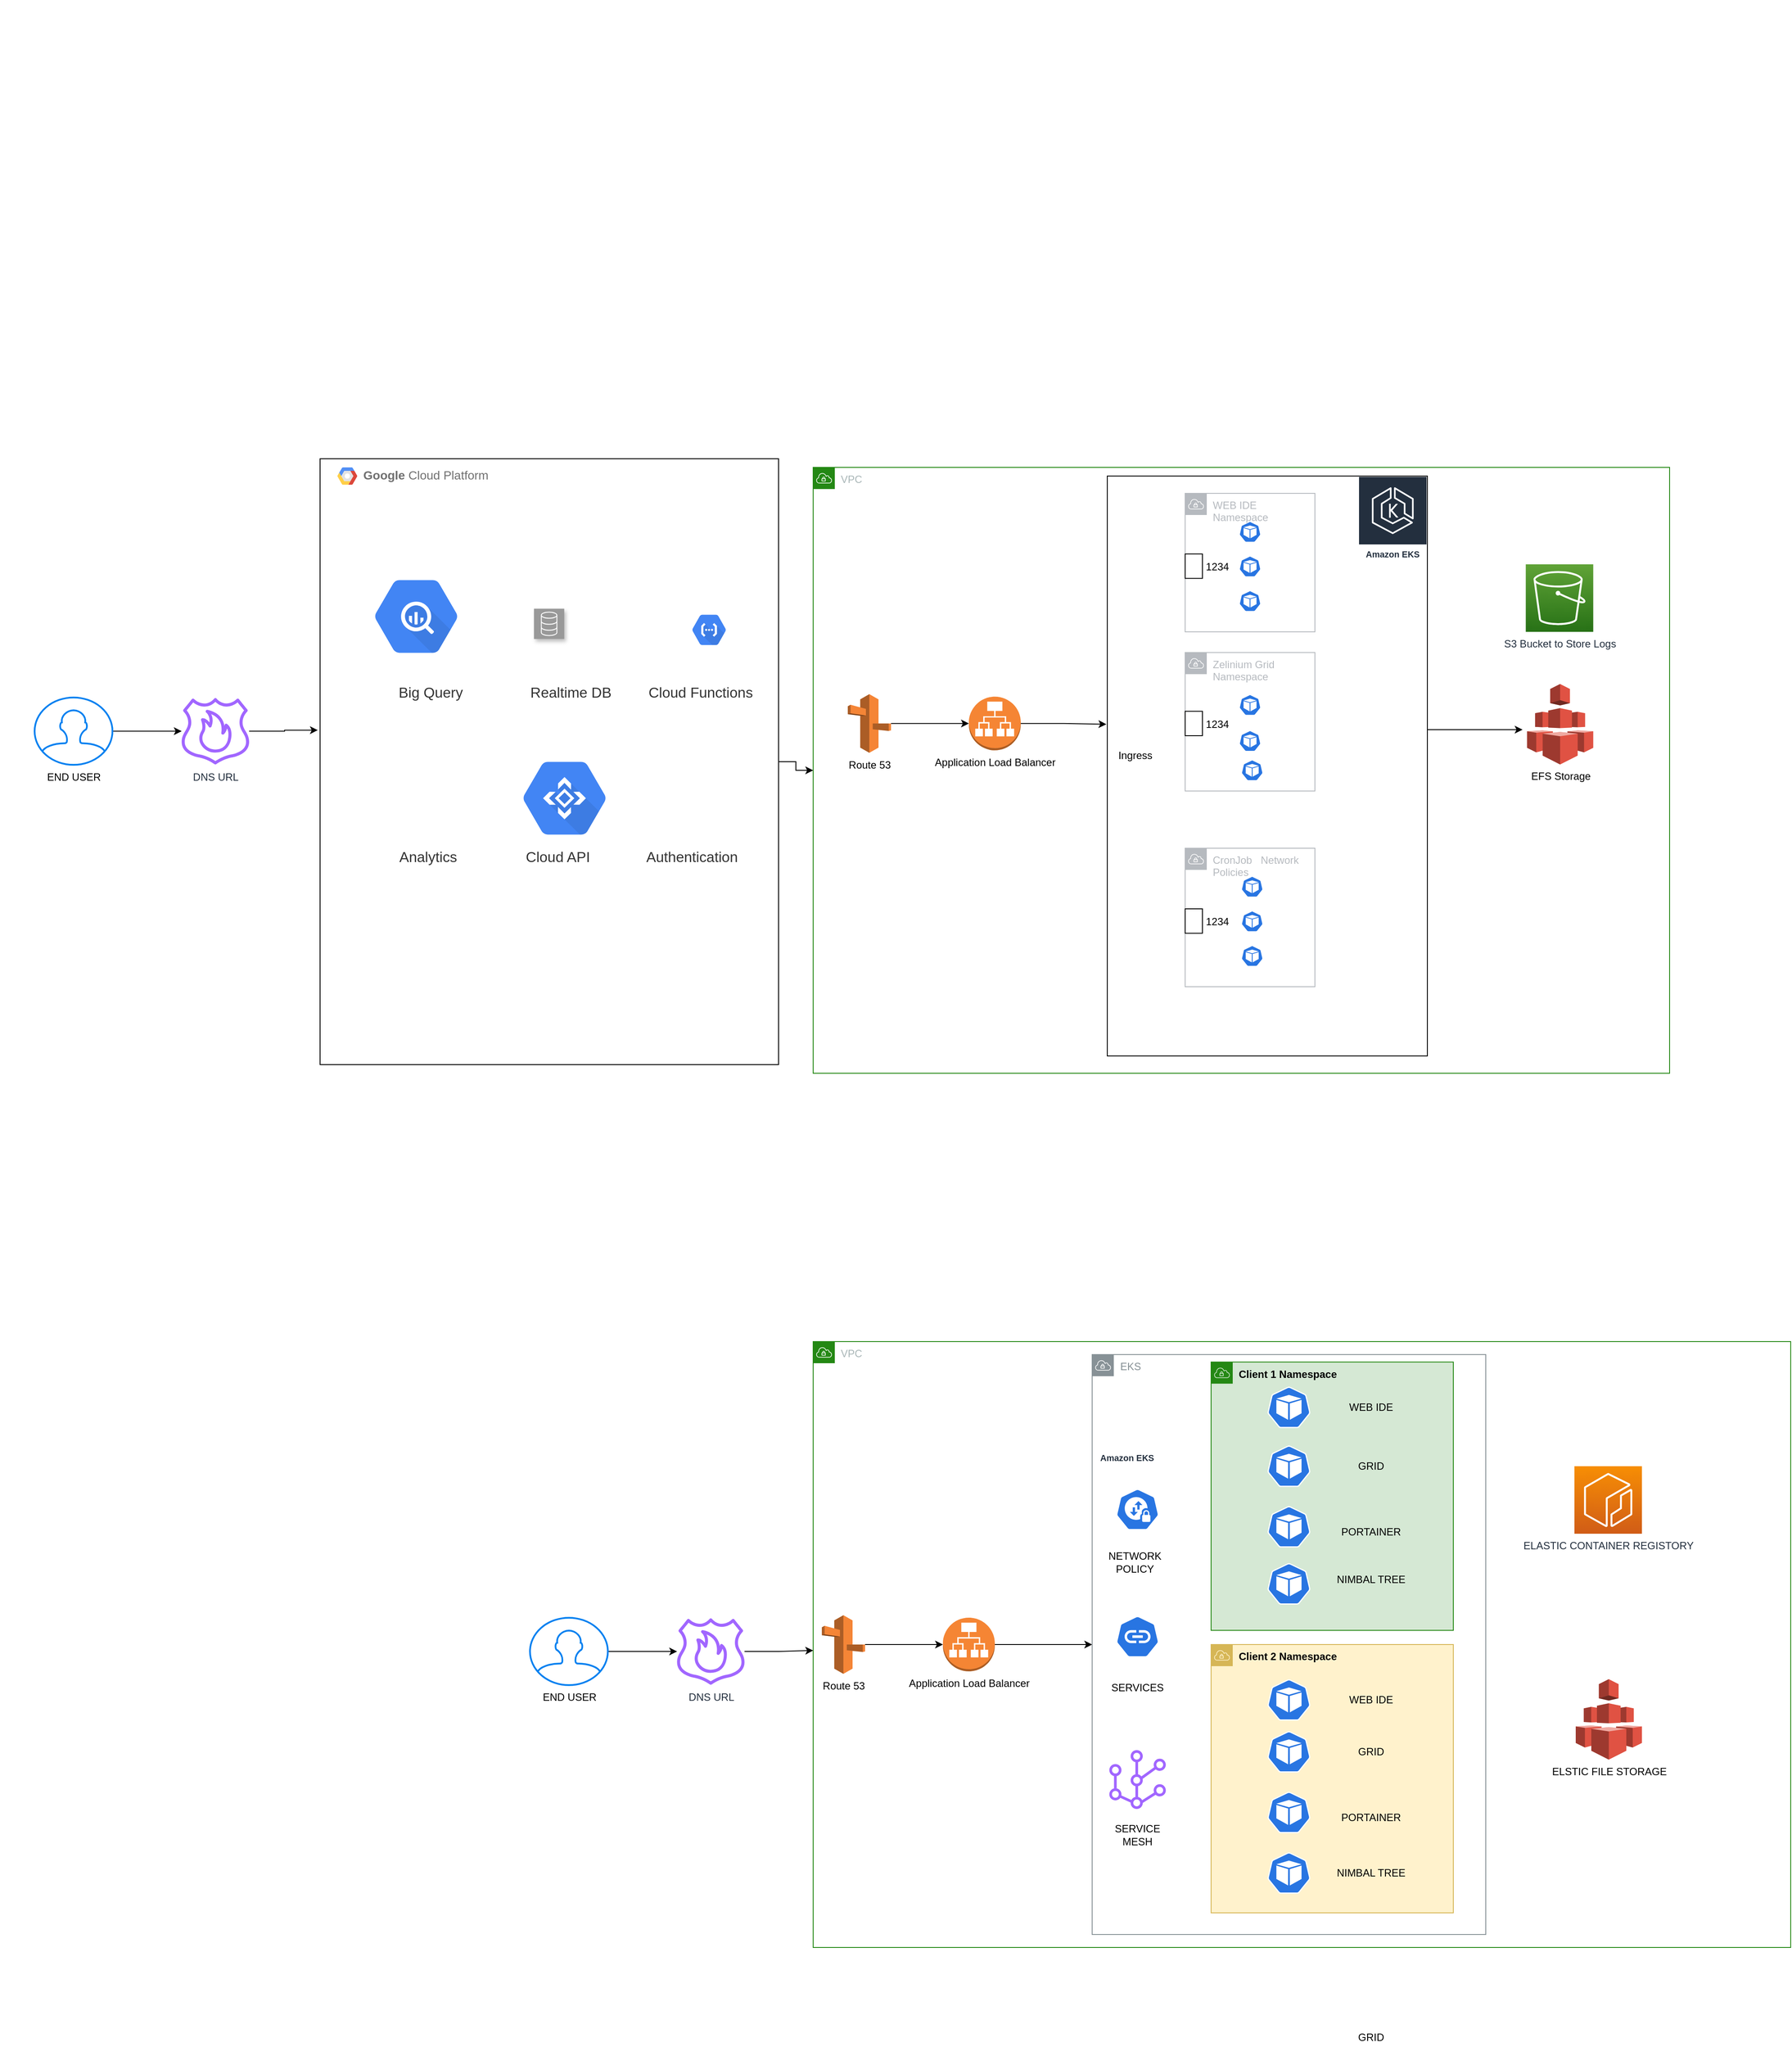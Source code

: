 <mxfile version="15.3.0" type="github" pages="5">
  <diagram id="9reER70o6MGOf1uDHaSa" name="Overall Architecture">
    <mxGraphModel dx="1609" dy="468" grid="1" gridSize="10" guides="1" tooltips="1" connect="1" arrows="1" fold="1" page="1" pageScale="1" pageWidth="827" pageHeight="1169" math="0" shadow="0">
      <root>
        <mxCell id="0" />
        <mxCell id="1" parent="0" />
        <mxCell id="59JFHNOHoAPkBTodmzGd-1" value="VPC" style="points=[[0,0],[0.25,0],[0.5,0],[0.75,0],[1,0],[1,0.25],[1,0.5],[1,0.75],[1,1],[0.75,1],[0.5,1],[0.25,1],[0,1],[0,0.75],[0,0.5],[0,0.25]];outlineConnect=0;gradientColor=none;html=1;whiteSpace=wrap;fontSize=12;fontStyle=0;shape=mxgraph.aws4.group;grIcon=mxgraph.aws4.group_vpc;strokeColor=#248814;fillColor=none;verticalAlign=top;align=left;spacingLeft=30;fontColor=#AAB7B8;dashed=0;" parent="1" vertex="1">
          <mxGeometry x="190" y="600" width="990" height="700" as="geometry" />
        </mxCell>
        <mxCell id="59JFHNOHoAPkBTodmzGd-24" style="edgeStyle=orthogonalEdgeStyle;rounded=0;orthogonalLoop=1;jettySize=auto;html=1;" parent="1" source="59JFHNOHoAPkBTodmzGd-3" target="59JFHNOHoAPkBTodmzGd-22" edge="1">
          <mxGeometry relative="1" as="geometry" />
        </mxCell>
        <mxCell id="59JFHNOHoAPkBTodmzGd-3" value="Route 53" style="outlineConnect=0;dashed=0;verticalLabelPosition=bottom;verticalAlign=top;align=center;html=1;shape=mxgraph.aws3.route_53;fillColor=#F58536;gradientColor=none;" parent="1" vertex="1">
          <mxGeometry x="230" y="862.01" width="50" height="67.75" as="geometry" />
        </mxCell>
        <mxCell id="59JFHNOHoAPkBTodmzGd-5" value="Amazon EKS" style="sketch=0;outlineConnect=0;fontColor=#232F3E;gradientColor=none;strokeColor=#ffffff;fillColor=#232F3E;dashed=0;verticalLabelPosition=middle;verticalAlign=bottom;align=center;html=1;whiteSpace=wrap;fontSize=10;fontStyle=1;spacing=3;shape=mxgraph.aws4.productIcon;prIcon=mxgraph.aws4.eks;" parent="1" vertex="1">
          <mxGeometry x="820" y="610" width="80" height="100" as="geometry" />
        </mxCell>
        <mxCell id="59JFHNOHoAPkBTodmzGd-6" value="" style="rounded=0;whiteSpace=wrap;html=1;fillColor=none;gradientColor=none;" parent="1" vertex="1">
          <mxGeometry x="530" y="610" width="370" height="670" as="geometry" />
        </mxCell>
        <mxCell id="59JFHNOHoAPkBTodmzGd-7" value="WEB IDE Namespace" style="sketch=0;outlineConnect=0;gradientColor=none;html=1;whiteSpace=wrap;fontSize=12;fontStyle=0;shape=mxgraph.aws4.group;grIcon=mxgraph.aws4.group_vpc;strokeColor=#B6BABF;fillColor=none;verticalAlign=top;align=left;spacingLeft=30;fontColor=#B6BABF;dashed=0;" parent="1" vertex="1">
          <mxGeometry x="620" y="630" width="150" height="160" as="geometry" />
        </mxCell>
        <mxCell id="59JFHNOHoAPkBTodmzGd-8" value="Zelinium Grid Namespace" style="sketch=0;outlineConnect=0;gradientColor=none;html=1;whiteSpace=wrap;fontSize=12;fontStyle=0;shape=mxgraph.aws4.group;grIcon=mxgraph.aws4.group_vpc;strokeColor=#B6BABF;fillColor=none;verticalAlign=top;align=left;spacingLeft=30;fontColor=#B6BABF;dashed=0;" parent="1" vertex="1">
          <mxGeometry x="620" y="813.88" width="150" height="160" as="geometry" />
        </mxCell>
        <mxCell id="59JFHNOHoAPkBTodmzGd-9" value="CronJob&amp;nbsp; &amp;nbsp;Network Policies" style="sketch=0;outlineConnect=0;gradientColor=none;html=1;whiteSpace=wrap;fontSize=12;fontStyle=0;shape=mxgraph.aws4.group;grIcon=mxgraph.aws4.group_vpc;strokeColor=#B6BABF;fillColor=none;verticalAlign=top;align=left;spacingLeft=30;fontColor=#B6BABF;dashed=0;" parent="1" vertex="1">
          <mxGeometry x="620" y="1040" width="150" height="160" as="geometry" />
        </mxCell>
        <mxCell id="59JFHNOHoAPkBTodmzGd-10" value="S3 Bucket to Store Logs" style="sketch=0;points=[[0,0,0],[0.25,0,0],[0.5,0,0],[0.75,0,0],[1,0,0],[0,1,0],[0.25,1,0],[0.5,1,0],[0.75,1,0],[1,1,0],[0,0.25,0],[0,0.5,0],[0,0.75,0],[1,0.25,0],[1,0.5,0],[1,0.75,0]];outlineConnect=0;fontColor=#232F3E;gradientColor=#60A337;gradientDirection=north;fillColor=#277116;strokeColor=#ffffff;dashed=0;verticalLabelPosition=bottom;verticalAlign=top;align=center;html=1;fontSize=12;fontStyle=0;aspect=fixed;shape=mxgraph.aws4.resourceIcon;resIcon=mxgraph.aws4.s3;" parent="1" vertex="1">
          <mxGeometry x="1013.75" y="712" width="78" height="78" as="geometry" />
        </mxCell>
        <mxCell id="59JFHNOHoAPkBTodmzGd-11" value="" style="sketch=0;html=1;dashed=0;whitespace=wrap;fillColor=#2875E2;strokeColor=#ffffff;points=[[0.005,0.63,0],[0.1,0.2,0],[0.9,0.2,0],[0.5,0,0],[0.995,0.63,0],[0.72,0.99,0],[0.5,1,0],[0.28,0.99,0]];shape=mxgraph.kubernetes.icon;prIcon=pod" parent="1" vertex="1">
          <mxGeometry x="682.5" y="660" width="25" height="29" as="geometry" />
        </mxCell>
        <mxCell id="59JFHNOHoAPkBTodmzGd-12" value="" style="sketch=0;html=1;dashed=0;whitespace=wrap;fillColor=#2875E2;strokeColor=#ffffff;points=[[0.005,0.63,0],[0.1,0.2,0],[0.9,0.2,0],[0.5,0,0],[0.995,0.63,0],[0.72,0.99,0],[0.5,1,0],[0.28,0.99,0]];shape=mxgraph.kubernetes.icon;prIcon=pod" parent="1" vertex="1">
          <mxGeometry x="682.5" y="700" width="25" height="29" as="geometry" />
        </mxCell>
        <mxCell id="59JFHNOHoAPkBTodmzGd-13" value="" style="sketch=0;html=1;dashed=0;whitespace=wrap;fillColor=#2875E2;strokeColor=#ffffff;points=[[0.005,0.63,0],[0.1,0.2,0],[0.9,0.2,0],[0.5,0,0],[0.995,0.63,0],[0.72,0.99,0],[0.5,1,0],[0.28,0.99,0]];shape=mxgraph.kubernetes.icon;prIcon=pod" parent="1" vertex="1">
          <mxGeometry x="682.5" y="740" width="25" height="29" as="geometry" />
        </mxCell>
        <mxCell id="59JFHNOHoAPkBTodmzGd-15" value="" style="sketch=0;html=1;dashed=0;whitespace=wrap;fillColor=#2875E2;strokeColor=#ffffff;points=[[0.005,0.63,0],[0.1,0.2,0],[0.9,0.2,0],[0.5,0,0],[0.995,0.63,0],[0.72,0.99,0],[0.5,1,0],[0.28,0.99,0]];shape=mxgraph.kubernetes.icon;prIcon=pod" parent="1" vertex="1">
          <mxGeometry x="682.5" y="860" width="25" height="29" as="geometry" />
        </mxCell>
        <mxCell id="59JFHNOHoAPkBTodmzGd-16" value="" style="sketch=0;html=1;dashed=0;whitespace=wrap;fillColor=#2875E2;strokeColor=#ffffff;points=[[0.005,0.63,0],[0.1,0.2,0],[0.9,0.2,0],[0.5,0,0],[0.995,0.63,0],[0.72,0.99,0],[0.5,1,0],[0.28,0.99,0]];shape=mxgraph.kubernetes.icon;prIcon=pod" parent="1" vertex="1">
          <mxGeometry x="682.5" y="901.63" width="25" height="29" as="geometry" />
        </mxCell>
        <mxCell id="59JFHNOHoAPkBTodmzGd-17" value="" style="sketch=0;html=1;dashed=0;whitespace=wrap;fillColor=#2875E2;strokeColor=#ffffff;points=[[0.005,0.63,0],[0.1,0.2,0],[0.9,0.2,0],[0.5,0,0],[0.995,0.63,0],[0.72,0.99,0],[0.5,1,0],[0.28,0.99,0]];shape=mxgraph.kubernetes.icon;prIcon=pod" parent="1" vertex="1">
          <mxGeometry x="685" y="935.5" width="25" height="29" as="geometry" />
        </mxCell>
        <mxCell id="59JFHNOHoAPkBTodmzGd-18" value="" style="sketch=0;html=1;dashed=0;whitespace=wrap;fillColor=#2875E2;strokeColor=#ffffff;points=[[0.005,0.63,0],[0.1,0.2,0],[0.9,0.2,0],[0.5,0,0],[0.995,0.63,0],[0.72,0.99,0],[0.5,1,0],[0.28,0.99,0]];shape=mxgraph.kubernetes.icon;prIcon=pod" parent="1" vertex="1">
          <mxGeometry x="685" y="1070" width="25" height="29" as="geometry" />
        </mxCell>
        <mxCell id="59JFHNOHoAPkBTodmzGd-19" value="" style="sketch=0;html=1;dashed=0;whitespace=wrap;fillColor=#2875E2;strokeColor=#ffffff;points=[[0.005,0.63,0],[0.1,0.2,0],[0.9,0.2,0],[0.5,0,0],[0.995,0.63,0],[0.72,0.99,0],[0.5,1,0],[0.28,0.99,0]];shape=mxgraph.kubernetes.icon;prIcon=pod" parent="1" vertex="1">
          <mxGeometry x="685" y="1110" width="25" height="29" as="geometry" />
        </mxCell>
        <mxCell id="59JFHNOHoAPkBTodmzGd-20" value="" style="sketch=0;html=1;dashed=0;whitespace=wrap;fillColor=#2875E2;strokeColor=#ffffff;points=[[0.005,0.63,0],[0.1,0.2,0],[0.9,0.2,0],[0.5,0,0],[0.995,0.63,0],[0.72,0.99,0],[0.5,1,0],[0.28,0.99,0]];shape=mxgraph.kubernetes.icon;prIcon=pod" parent="1" vertex="1">
          <mxGeometry x="685" y="1150" width="25" height="29" as="geometry" />
        </mxCell>
        <mxCell id="59JFHNOHoAPkBTodmzGd-25" style="edgeStyle=orthogonalEdgeStyle;rounded=0;orthogonalLoop=1;jettySize=auto;html=1;entryX=-0.003;entryY=0.428;entryDx=0;entryDy=0;entryPerimeter=0;" parent="1" source="59JFHNOHoAPkBTodmzGd-22" target="59JFHNOHoAPkBTodmzGd-6" edge="1">
          <mxGeometry relative="1" as="geometry" />
        </mxCell>
        <mxCell id="59JFHNOHoAPkBTodmzGd-22" value="Application Load Balancer" style="outlineConnect=0;dashed=0;verticalLabelPosition=bottom;verticalAlign=top;align=center;html=1;shape=mxgraph.aws3.application_load_balancer;fillColor=#F58534;gradientColor=none;" parent="1" vertex="1">
          <mxGeometry x="370" y="864.88" width="60" height="62" as="geometry" />
        </mxCell>
        <mxCell id="59JFHNOHoAPkBTodmzGd-27" value="EFS Storage" style="outlineConnect=0;dashed=0;verticalLabelPosition=bottom;verticalAlign=top;align=center;html=1;shape=mxgraph.aws3.efs;fillColor=#E05243;gradientColor=none;" parent="1" vertex="1">
          <mxGeometry x="1015.25" y="850.26" width="76.5" height="93" as="geometry" />
        </mxCell>
        <mxCell id="59JFHNOHoAPkBTodmzGd-28" value="" style="endArrow=classic;html=1;" parent="1" edge="1">
          <mxGeometry width="50" height="50" relative="1" as="geometry">
            <mxPoint x="900" y="903" as="sourcePoint" />
            <mxPoint x="1010" y="903" as="targetPoint" />
          </mxGeometry>
        </mxCell>
        <mxCell id="59JFHNOHoAPkBTodmzGd-29" value="Ingress" style="shape=image;html=1;verticalAlign=top;verticalLabelPosition=bottom;labelBackgroundColor=#ffffff;imageAspect=0;aspect=fixed;image=https://cdn1.iconfinder.com/data/icons/hex-ico/128/ingress.png;fillColor=none;gradientColor=none;" parent="1" vertex="1">
          <mxGeometry x="540" y="874.51" width="44.5" height="44.5" as="geometry" />
        </mxCell>
        <mxCell id="59JFHNOHoAPkBTodmzGd-32" value="1234" style="fontStyle=0;labelPosition=right;verticalLabelPosition=middle;align=left;verticalAlign=middle;spacingLeft=2;fillColor=none;gradientColor=none;" parent="1" vertex="1">
          <mxGeometry x="620" y="881.76" width="20" height="28.24" as="geometry" />
        </mxCell>
        <mxCell id="59JFHNOHoAPkBTodmzGd-33" value="1234" style="fontStyle=0;labelPosition=right;verticalLabelPosition=middle;align=left;verticalAlign=middle;spacingLeft=2;fillColor=none;gradientColor=none;" parent="1" vertex="1">
          <mxGeometry x="620" y="700" width="20" height="28.24" as="geometry" />
        </mxCell>
        <mxCell id="59JFHNOHoAPkBTodmzGd-34" value="1234" style="fontStyle=0;labelPosition=right;verticalLabelPosition=middle;align=left;verticalAlign=middle;spacingLeft=2;fillColor=none;gradientColor=none;" parent="1" vertex="1">
          <mxGeometry x="620" y="1110" width="20" height="28.24" as="geometry" />
        </mxCell>
        <mxCell id="59JFHNOHoAPkBTodmzGd-69" style="edgeStyle=orthogonalEdgeStyle;rounded=0;orthogonalLoop=1;jettySize=auto;html=1;" parent="1" source="59JFHNOHoAPkBTodmzGd-35" target="59JFHNOHoAPkBTodmzGd-1" edge="1">
          <mxGeometry relative="1" as="geometry" />
        </mxCell>
        <mxCell id="59JFHNOHoAPkBTodmzGd-35" value="&lt;b&gt;Google &lt;/b&gt;Cloud Platform" style="fillColor=none;strokeColor=default;shadow=0;gradientColor=none;fontSize=14;align=left;spacing=10;fontColor=#717171;9E9E9E;verticalAlign=top;spacingTop=-4;fontStyle=0;spacingLeft=40;html=1;" parent="1" vertex="1">
          <mxGeometry x="-380" y="590" width="530" height="700" as="geometry" />
        </mxCell>
        <mxCell id="59JFHNOHoAPkBTodmzGd-36" value="" style="shape=mxgraph.gcp2.google_cloud_platform;fillColor=#F6F6F6;strokeColor=none;shadow=0;gradientColor=none;" parent="59JFHNOHoAPkBTodmzGd-35" vertex="1">
          <mxGeometry width="23" height="20" relative="1" as="geometry">
            <mxPoint x="20" y="10" as="offset" />
          </mxGeometry>
        </mxCell>
        <mxCell id="59JFHNOHoAPkBTodmzGd-41" value="" style="group;dropTarget=0;" parent="59JFHNOHoAPkBTodmzGd-35" vertex="1">
          <mxGeometry x="421" y="401" width="33" height="33" as="geometry" />
        </mxCell>
        <UserObject label="" lucidchartObjectId="oBf9n_wxus.4" id="59JFHNOHoAPkBTodmzGd-42">
          <mxCell style="html=1;overflow=block;blockSpacing=1;whiteSpace=wrap;shape=image;whiteSpace=wrap;fontSize=13;spacing=3.8;strokeColor=none;strokeOpacity=100;strokeWidth=0;image=https://images.lucid.app/images/387019c9-0cac-4a15-9b4c-4122ca1445f2/content;imageAspect=0;" parent="59JFHNOHoAPkBTodmzGd-41" vertex="1">
            <mxGeometry width="33" height="33" as="geometry" />
          </mxCell>
        </UserObject>
        <UserObject label="" lucidchartObjectId="oBf9FOxRoMCv" id="59JFHNOHoAPkBTodmzGd-43">
          <mxCell style="html=1;overflow=block;blockSpacing=1;whiteSpace=wrap;shape=image;whiteSpace=wrap;fontSize=13;spacing=3.8;strokeColor=none;strokeOpacity=100;strokeWidth=0;image=https://images.lucid.app/images/a7f356a9-e885-4dc7-b51e-767a450974e6/content;imageAspect=0;" parent="59JFHNOHoAPkBTodmzGd-41" vertex="1">
            <mxGeometry x="3" y="2" width="27" height="27" as="geometry" />
          </mxCell>
        </UserObject>
        <mxCell id="59JFHNOHoAPkBTodmzGd-44" value="" style="group;dropTarget=0;" parent="59JFHNOHoAPkBTodmzGd-35" vertex="1">
          <mxGeometry x="365" y="327" width="116" height="116" as="geometry" />
        </mxCell>
        <UserObject label="" lucidchartObjectId="oBf97a~iaGHs" id="59JFHNOHoAPkBTodmzGd-45">
          <mxCell style="html=1;overflow=block;blockSpacing=1;whiteSpace=wrap;shape=image;whiteSpace=wrap;fontSize=13;spacing=3.8;strokeColor=none;strokeOpacity=100;strokeWidth=0;image=https://images.lucid.app/images/b0815320-e3a2-4cb4-9a39-efd1e4223e17/content;imageAspect=0;" parent="59JFHNOHoAPkBTodmzGd-44" vertex="1">
            <mxGeometry width="116" height="116" as="geometry" />
          </mxCell>
        </UserObject>
        <mxCell id="59JFHNOHoAPkBTodmzGd-46" value="" style="group;dropTarget=0;" parent="59JFHNOHoAPkBTodmzGd-35" vertex="1">
          <mxGeometry x="180" y="100" width="124" height="124" as="geometry" />
        </mxCell>
        <UserObject label="" lucidchartObjectId="oBf9S~XeOAca" id="59JFHNOHoAPkBTodmzGd-47">
          <mxCell style="html=1;overflow=block;blockSpacing=1;whiteSpace=wrap;shape=image;whiteSpace=wrap;fontSize=13;spacing=3.8;strokeColor=none;strokeOpacity=100;strokeWidth=0;image=https://images.lucid.app/images/b0815320-e3a2-4cb4-9a39-efd1e4223e17/content;imageAspect=0;" parent="59JFHNOHoAPkBTodmzGd-46" vertex="1">
            <mxGeometry width="124" height="124" as="geometry" />
          </mxCell>
        </UserObject>
        <UserObject label="" lucidchartObjectId="oBf93Febwgkm" id="59JFHNOHoAPkBTodmzGd-48">
          <mxCell style="html=1;overflow=block;blockSpacing=1;whiteSpace=wrap;shape=mxgraph.aws4.resourceIcon;resIcon=mxgraph.aws4.database;labelPosition=center;verticalLabelPosition=bottom;align=center;verticalAlign=top;whiteSpace=wrap;fontSize=13;spacing=0;strokeColor=#ffffff;fillOpacity=100;rounded=1;absoluteArcSize=1;arcSize=9;shadow=1;fillColor=#999999;strokeWidth=2.3;" parent="59JFHNOHoAPkBTodmzGd-46" vertex="1">
            <mxGeometry x="67" y="73" width="35" height="35" as="geometry" />
          </mxCell>
        </UserObject>
        <mxCell id="59JFHNOHoAPkBTodmzGd-49" value="" style="group;dropTarget=0;" parent="59JFHNOHoAPkBTodmzGd-35" vertex="1">
          <mxGeometry x="63" y="321" width="124" height="124" as="geometry" />
        </mxCell>
        <UserObject label="" lucidchartObjectId="oBf9647hwRmi" id="59JFHNOHoAPkBTodmzGd-50">
          <mxCell style="html=1;overflow=block;blockSpacing=1;whiteSpace=wrap;shape=image;whiteSpace=wrap;fontSize=13;spacing=3.8;strokeColor=none;strokeOpacity=100;strokeWidth=0;image=https://images.lucid.app/images/b0815320-e3a2-4cb4-9a39-efd1e4223e17/content;imageAspect=0;" parent="59JFHNOHoAPkBTodmzGd-49" vertex="1">
            <mxGeometry width="124" height="124" as="geometry" />
          </mxCell>
        </UserObject>
        <UserObject label="" lucidchartObjectId="oBf9~_7gNBWH" id="59JFHNOHoAPkBTodmzGd-51">
          <mxCell style="html=1;overflow=block;blockSpacing=1;whiteSpace=wrap;shape=image;whiteSpace=wrap;fontSize=13;spacing=3.8;strokeColor=none;strokeOpacity=100;strokeWidth=0;image=https://images.lucid.app/images/0b386ae8-6102-4d7a-93fb-37ad0b9b30d9/content;imageAspect=0;" parent="59JFHNOHoAPkBTodmzGd-49" vertex="1">
            <mxGeometry x="66" y="73" width="39" height="39" as="geometry" />
          </mxCell>
        </UserObject>
        <mxCell id="59JFHNOHoAPkBTodmzGd-56" value="" style="group;dropTarget=0;" parent="59JFHNOHoAPkBTodmzGd-35" vertex="1">
          <mxGeometry x="35" y="248" width="495" height="235" as="geometry" />
        </mxCell>
        <UserObject label="Realtime DB" lucidchartObjectId="oBf9D~JUU3uB" id="59JFHNOHoAPkBTodmzGd-57">
          <mxCell style="html=1;overflow=block;blockSpacing=1;whiteSpace=wrap;;whiteSpace=wrap;fontSize=16.7;fontColor=#333333;spacing=3.8;strokeOpacity=0;fillOpacity=0;rounded=1;absoluteArcSize=1;arcSize=9;fillColor=#ffffff;strokeWidth=2.3;" parent="59JFHNOHoAPkBTodmzGd-56" vertex="1">
            <mxGeometry x="165" width="180" height="45" as="geometry" />
          </mxCell>
        </UserObject>
        <UserObject label="Cloud Functions" lucidchartObjectId="oBf9vwRfAMUa" id="59JFHNOHoAPkBTodmzGd-58">
          <mxCell style="html=1;overflow=block;blockSpacing=1;whiteSpace=wrap;;whiteSpace=wrap;fontSize=16.7;fontColor=#333333;spacing=3.8;strokeOpacity=0;fillOpacity=0;rounded=1;absoluteArcSize=1;arcSize=9;fillColor=#ffffff;strokeWidth=2.3;" parent="59JFHNOHoAPkBTodmzGd-56" vertex="1">
            <mxGeometry x="315" width="180" height="45" as="geometry" />
          </mxCell>
        </UserObject>
        <UserObject label="Big Query" lucidchartObjectId="oBf9L-~5HKcV" id="59JFHNOHoAPkBTodmzGd-59">
          <mxCell style="html=1;overflow=block;blockSpacing=1;whiteSpace=wrap;;whiteSpace=wrap;fontSize=16.7;fontColor=#333333;spacing=3.8;strokeOpacity=0;fillOpacity=0;rounded=1;absoluteArcSize=1;arcSize=9;fillColor=#ffffff;strokeWidth=2.3;" parent="59JFHNOHoAPkBTodmzGd-56" vertex="1">
            <mxGeometry x="3" width="180" height="45" as="geometry" />
          </mxCell>
        </UserObject>
        <UserObject label="Analytics" lucidchartObjectId="oBf9ivPuPPsI" id="59JFHNOHoAPkBTodmzGd-60">
          <mxCell style="html=1;overflow=block;blockSpacing=1;whiteSpace=wrap;;whiteSpace=wrap;fontSize=16.7;fontColor=#333333;spacing=3.8;strokeOpacity=0;fillOpacity=0;rounded=1;absoluteArcSize=1;arcSize=9;fillColor=#ffffff;strokeWidth=2.3;" parent="59JFHNOHoAPkBTodmzGd-56" vertex="1">
            <mxGeometry y="190" width="180" height="45" as="geometry" />
          </mxCell>
        </UserObject>
        <UserObject label="Authentication" lucidchartObjectId="oBf9pzfSf2t4" id="59JFHNOHoAPkBTodmzGd-61">
          <mxCell style="html=1;overflow=block;blockSpacing=1;whiteSpace=wrap;;whiteSpace=wrap;fontSize=16.7;fontColor=#333333;spacing=3.8;strokeOpacity=0;fillOpacity=0;rounded=1;absoluteArcSize=1;arcSize=9;fillColor=#ffffff;strokeWidth=2.3;" parent="59JFHNOHoAPkBTodmzGd-56" vertex="1">
            <mxGeometry x="305" y="190" width="180" height="45" as="geometry" />
          </mxCell>
        </UserObject>
        <UserObject label="Cloud API" lucidchartObjectId="oBf9eeJXy50v" id="59JFHNOHoAPkBTodmzGd-62">
          <mxCell style="html=1;overflow=block;blockSpacing=1;whiteSpace=wrap;;whiteSpace=wrap;fontSize=16.7;fontColor=#333333;spacing=3.8;strokeOpacity=0;fillOpacity=0;rounded=1;absoluteArcSize=1;arcSize=9;fillColor=#ffffff;strokeWidth=2.3;" parent="59JFHNOHoAPkBTodmzGd-56" vertex="1">
            <mxGeometry x="150" y="190" width="180" height="45" as="geometry" />
          </mxCell>
        </UserObject>
        <mxCell id="59JFHNOHoAPkBTodmzGd-66" value="" style="group;dropTarget=0;" parent="59JFHNOHoAPkBTodmzGd-35" vertex="1">
          <mxGeometry x="430" y="180" width="39" height="35" as="geometry" />
        </mxCell>
        <UserObject label="" lucidchartObjectId="JHf9mnGnTy.Q" id="59JFHNOHoAPkBTodmzGd-67">
          <mxCell style="html=1;overflow=block;blockSpacing=1;whiteSpace=wrap;html=1;verticalLabelPosition=bottom;verticalAlign=top;strokeColor=none;shape=mxgraph.gcp2.cloud_functions;whiteSpace=wrap;fontSize=13;spacing=0;strokeOpacity=100;fillOpacity=100;fillColor=#4285f4;strokeWidth=2.3;" parent="59JFHNOHoAPkBTodmzGd-66" vertex="1">
            <mxGeometry width="39" height="35" as="geometry" />
          </mxCell>
        </UserObject>
        <UserObject label="" lucidchartObjectId="oBf9E8U_oqQs" id="59JFHNOHoAPkBTodmzGd-53">
          <mxCell style="html=1;overflow=block;blockSpacing=1;whiteSpace=wrap;html=1;verticalLabelPosition=bottom;verticalAlign=top;strokeColor=none;shape=mxgraph.gcp2.cloud_apis;whiteSpace=wrap;fontSize=13;spacing=0;strokeOpacity=100;fillOpacity=100;fillColor=#4285f4;strokeWidth=2.3;" parent="59JFHNOHoAPkBTodmzGd-35" vertex="1">
            <mxGeometry x="234.5" y="350.019" width="96" height="83.981" as="geometry" />
          </mxCell>
        </UserObject>
        <UserObject label="" lucidchartObjectId="oBf9iyy5G~Sc" id="59JFHNOHoAPkBTodmzGd-54">
          <mxCell style="html=1;overflow=block;blockSpacing=1;whiteSpace=wrap;html=1;verticalLabelPosition=bottom;verticalAlign=top;strokeColor=none;shape=mxgraph.gcp2.bigquery;whiteSpace=wrap;fontSize=13;spacing=0;strokeOpacity=100;fillOpacity=100;fillColor=#4285f4;strokeWidth=2.3;" parent="59JFHNOHoAPkBTodmzGd-35" vertex="1">
            <mxGeometry x="63" y="140.016" width="96" height="83.981" as="geometry" />
          </mxCell>
        </UserObject>
        <mxCell id="59JFHNOHoAPkBTodmzGd-52" value="" style="group;dropTarget=0;" parent="59JFHNOHoAPkBTodmzGd-35" vertex="1">
          <mxGeometry x="20" y="120" width="414" height="288.5" as="geometry" />
        </mxCell>
        <UserObject label="" lucidchartObjectId="oBf9uTC3t9uF" id="59JFHNOHoAPkBTodmzGd-55">
          <mxCell style="html=1;overflow=block;blockSpacing=1;whiteSpace=wrap;shape=image;whiteSpace=wrap;fontSize=13;spacing=3.8;strokeColor=none;strokeOpacity=100;strokeWidth=0;image=https://images.lucid.app/images/b0815320-e3a2-4cb4-9a39-efd1e4223e17/content;imageAspect=0;" parent="59JFHNOHoAPkBTodmzGd-52" vertex="1">
            <mxGeometry x="285" width="129" height="127.454" as="geometry" />
          </mxCell>
        </UserObject>
        <mxCell id="59JFHNOHoAPkBTodmzGd-39" style="edgeStyle=orthogonalEdgeStyle;rounded=0;orthogonalLoop=1;jettySize=auto;html=1;" parent="1" source="59JFHNOHoAPkBTodmzGd-37" target="59JFHNOHoAPkBTodmzGd-38" edge="1">
          <mxGeometry relative="1" as="geometry" />
        </mxCell>
        <mxCell id="59JFHNOHoAPkBTodmzGd-37" value="END USER" style="html=1;verticalLabelPosition=bottom;align=center;labelBackgroundColor=#ffffff;verticalAlign=top;strokeWidth=2;strokeColor=#0080F0;shadow=0;dashed=0;shape=mxgraph.ios7.icons.user;fillColor=none;gradientColor=none;" parent="1" vertex="1">
          <mxGeometry x="-710" y="865.88" width="90" height="77.76" as="geometry" />
        </mxCell>
        <mxCell id="59JFHNOHoAPkBTodmzGd-40" style="edgeStyle=orthogonalEdgeStyle;rounded=0;orthogonalLoop=1;jettySize=auto;html=1;entryX=-0.005;entryY=0.448;entryDx=0;entryDy=0;entryPerimeter=0;" parent="1" source="59JFHNOHoAPkBTodmzGd-38" target="59JFHNOHoAPkBTodmzGd-35" edge="1">
          <mxGeometry relative="1" as="geometry" />
        </mxCell>
        <mxCell id="59JFHNOHoAPkBTodmzGd-38" value="DNS URL" style="sketch=0;outlineConnect=0;fontColor=#232F3E;gradientColor=none;fillColor=#A166FF;strokeColor=none;dashed=0;verticalLabelPosition=bottom;verticalAlign=top;align=center;html=1;fontSize=12;fontStyle=0;aspect=fixed;pointerEvents=1;shape=mxgraph.aws4.route_53_resolver_dns_firewall;" parent="1" vertex="1">
          <mxGeometry x="-540" y="865.76" width="78" height="78" as="geometry" />
        </mxCell>
        <mxCell id="7MKu7RsaOom9CQsYsI0N-115" value="&lt;span style=&quot;color: rgba(0 , 0 , 0 , 0) ; font-family: monospace ; font-size: 0px&quot;&gt;%3CmxGraphModel%3E%3Croot%3E%3CmxCell%20id%3D%220%22%2F%3E%3CmxCell%20id%3D%221%22%20parent%3D%220%22%2F%3E%3CmxCell%20id%3D%222%22%20value%3D%22VPC%22%20style%3D%22points%3D%5B%5B0%2C0%5D%2C%5B0.25%2C0%5D%2C%5B0.5%2C0%5D%2C%5B0.75%2C0%5D%2C%5B1%2C0%5D%2C%5B1%2C0.25%5D%2C%5B1%2C0.5%5D%2C%5B1%2C0.75%5D%2C%5B1%2C1%5D%2C%5B0.75%2C1%5D%2C%5B0.5%2C1%5D%2C%5B0.25%2C1%5D%2C%5B0%2C1%5D%2C%5B0%2C0.75%5D%2C%5B0%2C0.5%5D%2C%5B0%2C0.25%5D%5D%3BoutlineConnect%3D0%3BgradientColor%3Dnone%3Bhtml%3D1%3BwhiteSpace%3Dwrap%3BfontSize%3D12%3BfontStyle%3D0%3Bshape%3Dmxgraph.aws4.group%3BgrIcon%3Dmxgraph.aws4.group_vpc%3BstrokeColor%3D%23248814%3BfillColor%3Dnone%3BverticalAlign%3Dtop%3Balign%3Dleft%3BspacingLeft%3D30%3BfontColor%3D%23AAB7B8%3Bdashed%3D0%3B%22%20vertex%3D%221%22%20parent%3D%221%22%3E%3CmxGeometry%20x%3D%22190%22%20y%3D%22600%22%20width%3D%22990%22%20height%3D%22700%22%20as%3D%22geometry%22%2F%3E%3C%2FmxCell%3E%3CmxCell%20id%3D%223%22%20style%3D%22edgeStyle%3DorthogonalEdgeStyle%3Brounded%3D0%3BorthogonalLoop%3D1%3BjettySize%3Dauto%3Bhtml%3D1%3B%22%20edge%3D%221%22%20source%3D%224%22%20target%3D%2221%22%20parent%3D%221%22%3E%3CmxGeometry%20relative%3D%221%22%20as%3D%22geometry%22%2F%3E%3C%2FmxCell%3E%3CmxCell%20id%3D%224%22%20value%3D%22Route%2053%22%20style%3D%22outlineConnect%3D0%3Bdashed%3D0%3BverticalLabelPosition%3Dbottom%3BverticalAlign%3Dtop%3Balign%3Dcenter%3Bhtml%3D1%3Bshape%3Dmxgraph.aws3.route_53%3BfillColor%3D%23F58536%3BgradientColor%3Dnone%3B%22%20vertex%3D%221%22%20parent%3D%221%22%3E%3CmxGeometry%20x%3D%22230%22%20y%3D%22862.01%22%20width%3D%2250%22%20height%3D%2267.75%22%20as%3D%22geometry%22%2F%3E%3C%2FmxCell%3E%3CmxCell%20id%3D%225%22%20value%3D%22Amazon%20EKS%22%20style%3D%22sketch%3D0%3BoutlineConnect%3D0%3BfontColor%3D%23232F3E%3BgradientColor%3Dnone%3BstrokeColor%3D%23ffffff%3BfillColor%3D%23232F3E%3Bdashed%3D0%3BverticalLabelPosition%3Dmiddle%3BverticalAlign%3Dbottom%3Balign%3Dcenter%3Bhtml%3D1%3BwhiteSpace%3Dwrap%3BfontSize%3D10%3BfontStyle%3D1%3Bspacing%3D3%3Bshape%3Dmxgraph.aws4.productIcon%3BprIcon%3Dmxgraph.aws4.eks%3B%22%20vertex%3D%221%22%20parent%3D%221%22%3E%3CmxGeometry%20x%3D%22820%22%20y%3D%22610%22%20width%3D%2280%22%20height%3D%22100%22%20as%3D%22geometry%22%2F%3E%3C%2FmxCell%3E%3CmxCell%20id%3D%226%22%20value%3D%22%22%20style%3D%22rounded%3D0%3BwhiteSpace%3Dwrap%3Bhtml%3D1%3BfillColor%3Dnone%3BgradientColor%3Dnone%3B%22%20vertex%3D%221%22%20parent%3D%221%22%3E%3CmxGeometry%20x%3D%22530%22%20y%3D%22610%22%20width%3D%22370%22%20height%3D%22670%22%20as%3D%22geometry%22%2F%3E%3C%2FmxCell%3E%3CmxCell%20id%3D%227%22%20value%3D%22WEB%20IDE%20Namespace%22%20style%3D%22sketch%3D0%3BoutlineConnect%3D0%3BgradientColor%3Dnone%3Bhtml%3D1%3BwhiteSpace%3Dwrap%3BfontSize%3D12%3BfontStyle%3D0%3Bshape%3Dmxgraph.aws4.group%3BgrIcon%3Dmxgraph.aws4.group_vpc%3BstrokeColor%3D%23B6BABF%3BfillColor%3Dnone%3BverticalAlign%3Dtop%3Balign%3Dleft%3BspacingLeft%3D30%3BfontColor%3D%23B6BABF%3Bdashed%3D0%3B%22%20vertex%3D%221%22%20parent%3D%221%22%3E%3CmxGeometry%20x%3D%22620%22%20y%3D%22630%22%20width%3D%22150%22%20height%3D%22160%22%20as%3D%22geometry%22%2F%3E%3C%2FmxCell%3E%3CmxCell%20id%3D%228%22%20value%3D%22Zelinium%20Grid%20Namespace%22%20style%3D%22sketch%3D0%3BoutlineConnect%3D0%3BgradientColor%3Dnone%3Bhtml%3D1%3BwhiteSpace%3Dwrap%3BfontSize%3D12%3BfontStyle%3D0%3Bshape%3Dmxgraph.aws4.group%3BgrIcon%3Dmxgraph.aws4.group_vpc%3BstrokeColor%3D%23B6BABF%3BfillColor%3Dnone%3BverticalAlign%3Dtop%3Balign%3Dleft%3BspacingLeft%3D30%3BfontColor%3D%23B6BABF%3Bdashed%3D0%3B%22%20vertex%3D%221%22%20parent%3D%221%22%3E%3CmxGeometry%20x%3D%22620%22%20y%3D%22813.88%22%20width%3D%22150%22%20height%3D%22160%22%20as%3D%22geometry%22%2F%3E%3C%2FmxCell%3E%3CmxCell%20id%3D%229%22%20value%3D%22CronJob%26amp%3Bnbsp%3B%20%26amp%3Bnbsp%3BNetwork%20Policies%22%20style%3D%22sketch%3D0%3BoutlineConnect%3D0%3BgradientColor%3Dnone%3Bhtml%3D1%3BwhiteSpace%3Dwrap%3BfontSize%3D12%3BfontStyle%3D0%3Bshape%3Dmxgraph.aws4.group%3BgrIcon%3Dmxgraph.aws4.group_vpc%3BstrokeColor%3D%23B6BABF%3BfillColor%3Dnone%3BverticalAlign%3Dtop%3Balign%3Dleft%3BspacingLeft%3D30%3BfontColor%3D%23B6BABF%3Bdashed%3D0%3B%22%20vertex%3D%221%22%20parent%3D%221%22%3E%3CmxGeometry%20x%3D%22620%22%20y%3D%221040%22%20width%3D%22150%22%20height%3D%22160%22%20as%3D%22geometry%22%2F%3E%3C%2FmxCell%3E%3CmxCell%20id%3D%2210%22%20value%3D%22S3%20Bucket%20to%20Store%20Logs%22%20style%3D%22sketch%3D0%3Bpoints%3D%5B%5B0%2C0%2C0%5D%2C%5B0.25%2C0%2C0%5D%2C%5B0.5%2C0%2C0%5D%2C%5B0.75%2C0%2C0%5D%2C%5B1%2C0%2C0%5D%2C%5B0%2C1%2C0%5D%2C%5B0.25%2C1%2C0%5D%2C%5B0.5%2C1%2C0%5D%2C%5B0.75%2C1%2C0%5D%2C%5B1%2C1%2C0%5D%2C%5B0%2C0.25%2C0%5D%2C%5B0%2C0.5%2C0%5D%2C%5B0%2C0.75%2C0%5D%2C%5B1%2C0.25%2C0%5D%2C%5B1%2C0.5%2C0%5D%2C%5B1%2C0.75%2C0%5D%5D%3BoutlineConnect%3D0%3BfontColor%3D%23232F3E%3BgradientColor%3D%2360A337%3BgradientDirection%3Dnorth%3BfillColor%3D%23277116%3BstrokeColor%3D%23ffffff%3Bdashed%3D0%3BverticalLabelPosition%3Dbottom%3BverticalAlign%3Dtop%3Balign%3Dcenter%3Bhtml%3D1%3BfontSize%3D12%3BfontStyle%3D0%3Baspect%3Dfixed%3Bshape%3Dmxgraph.aws4.resourceIcon%3BresIcon%3Dmxgraph.aws4.s3%3B%22%20vertex%3D%221%22%20parent%3D%221%22%3E%3CmxGeometry%20x%3D%221013.75%22%20y%3D%22712%22%20width%3D%2278%22%20height%3D%2278%22%20as%3D%22geometry%22%2F%3E%3C%2FmxCell%3E%3CmxCell%20id%3D%2211%22%20value%3D%22%22%20style%3D%22sketch%3D0%3Bhtml%3D1%3Bdashed%3D0%3Bwhitespace%3Dwrap%3BfillColor%3D%232875E2%3BstrokeColor%3D%23ffffff%3Bpoints%3D%5B%5B0.005%2C0.63%2C0%5D%2C%5B0.1%2C0.2%2C0%5D%2C%5B0.9%2C0.2%2C0%5D%2C%5B0.5%2C0%2C0%5D%2C%5B0.995%2C0.63%2C0%5D%2C%5B0.72%2C0.99%2C0%5D%2C%5B0.5%2C1%2C0%5D%2C%5B0.28%2C0.99%2C0%5D%5D%3Bshape%3Dmxgraph.kubernetes.icon%3BprIcon%3Dpod%22%20vertex%3D%221%22%20parent%3D%221%22%3E%3CmxGeometry%20x%3D%22682.5%22%20y%3D%22660%22%20width%3D%2225%22%20height%3D%2229%22%20as%3D%22geometry%22%2F%3E%3C%2FmxCell%3E%3CmxCell%20id%3D%2212%22%20value%3D%22%22%20style%3D%22sketch%3D0%3Bhtml%3D1%3Bdashed%3D0%3Bwhitespace%3Dwrap%3BfillColor%3D%232875E2%3BstrokeColor%3D%23ffffff%3Bpoints%3D%5B%5B0.005%2C0.63%2C0%5D%2C%5B0.1%2C0.2%2C0%5D%2C%5B0.9%2C0.2%2C0%5D%2C%5B0.5%2C0%2C0%5D%2C%5B0.995%2C0.63%2C0%5D%2C%5B0.72%2C0.99%2C0%5D%2C%5B0.5%2C1%2C0%5D%2C%5B0.28%2C0.99%2C0%5D%5D%3Bshape%3Dmxgraph.kubernetes.icon%3BprIcon%3Dpod%22%20vertex%3D%221%22%20parent%3D%221%22%3E%3CmxGeometry%20x%3D%22682.5%22%20y%3D%22700%22%20width%3D%2225%22%20height%3D%2229%22%20as%3D%22geometry%22%2F%3E%3C%2FmxCell%3E%3CmxCell%20id%3D%2213%22%20value%3D%22%22%20style%3D%22sketch%3D0%3Bhtml%3D1%3Bdashed%3D0%3Bwhitespace%3Dwrap%3BfillColor%3D%232875E2%3BstrokeColor%3D%23ffffff%3Bpoints%3D%5B%5B0.005%2C0.63%2C0%5D%2C%5B0.1%2C0.2%2C0%5D%2C%5B0.9%2C0.2%2C0%5D%2C%5B0.5%2C0%2C0%5D%2C%5B0.995%2C0.63%2C0%5D%2C%5B0.72%2C0.99%2C0%5D%2C%5B0.5%2C1%2C0%5D%2C%5B0.28%2C0.99%2C0%5D%5D%3Bshape%3Dmxgraph.kubernetes.icon%3BprIcon%3Dpod%22%20vertex%3D%221%22%20parent%3D%221%22%3E%3CmxGeometry%20x%3D%22682.5%22%20y%3D%22740%22%20width%3D%2225%22%20height%3D%2229%22%20as%3D%22geometry%22%2F%3E%3C%2FmxCell%3E%3CmxCell%20id%3D%2214%22%20value%3D%22%22%20style%3D%22sketch%3D0%3Bhtml%3D1%3Bdashed%3D0%3Bwhitespace%3Dwrap%3BfillColor%3D%232875E2%3BstrokeColor%3D%23ffffff%3Bpoints%3D%5B%5B0.005%2C0.63%2C0%5D%2C%5B0.1%2C0.2%2C0%5D%2C%5B0.9%2C0.2%2C0%5D%2C%5B0.5%2C0%2C0%5D%2C%5B0.995%2C0.63%2C0%5D%2C%5B0.72%2C0.99%2C0%5D%2C%5B0.5%2C1%2C0%5D%2C%5B0.28%2C0.99%2C0%5D%5D%3Bshape%3Dmxgraph.kubernetes.icon%3BprIcon%3Dpod%22%20vertex%3D%221%22%20parent%3D%221%22%3E%3CmxGeometry%20x%3D%22682.5%22%20y%3D%22860%22%20width%3D%2225%22%20height%3D%2229%22%20as%3D%22geometry%22%2F%3E%3C%2FmxCell%3E%3CmxCell%20id%3D%2215%22%20value%3D%22%22%20style%3D%22sketch%3D0%3Bhtml%3D1%3Bdashed%3D0%3Bwhitespace%3Dwrap%3BfillColor%3D%232875E2%3BstrokeColor%3D%23ffffff%3Bpoints%3D%5B%5B0.005%2C0.63%2C0%5D%2C%5B0.1%2C0.2%2C0%5D%2C%5B0.9%2C0.2%2C0%5D%2C%5B0.5%2C0%2C0%5D%2C%5B0.995%2C0.63%2C0%5D%2C%5B0.72%2C0.99%2C0%5D%2C%5B0.5%2C1%2C0%5D%2C%5B0.28%2C0.99%2C0%5D%5D%3Bshape%3Dmxgraph.kubernetes.icon%3BprIcon%3Dpod%22%20vertex%3D%221%22%20parent%3D%221%22%3E%3CmxGeometry%20x%3D%22682.5%22%20y%3D%22901.63%22%20width%3D%2225%22%20height%3D%2229%22%20as%3D%22geometry%22%2F%3E%3C%2FmxCell%3E%3CmxCell%20id%3D%2216%22%20value%3D%22%22%20style%3D%22sketch%3D0%3Bhtml%3D1%3Bdashed%3D0%3Bwhitespace%3Dwrap%3BfillColor%3D%232875E2%3BstrokeColor%3D%23ffffff%3Bpoints%3D%5B%5B0.005%2C0.63%2C0%5D%2C%5B0.1%2C0.2%2C0%5D%2C%5B0.9%2C0.2%2C0%5D%2C%5B0.5%2C0%2C0%5D%2C%5B0.995%2C0.63%2C0%5D%2C%5B0.72%2C0.99%2C0%5D%2C%5B0.5%2C1%2C0%5D%2C%5B0.28%2C0.99%2C0%5D%5D%3Bshape%3Dmxgraph.kubernetes.icon%3BprIcon%3Dpod%22%20vertex%3D%221%22%20parent%3D%221%22%3E%3CmxGeometry%20x%3D%22685%22%20y%3D%22935.5%22%20width%3D%2225%22%20height%3D%2229%22%20as%3D%22geometry%22%2F%3E%3C%2FmxCell%3E%3CmxCell%20id%3D%2217%22%20value%3D%22%22%20style%3D%22sketch%3D0%3Bhtml%3D1%3Bdashed%3D0%3Bwhitespace%3Dwrap%3BfillColor%3D%232875E2%3BstrokeColor%3D%23ffffff%3Bpoints%3D%5B%5B0.005%2C0.63%2C0%5D%2C%5B0.1%2C0.2%2C0%5D%2C%5B0.9%2C0.2%2C0%5D%2C%5B0.5%2C0%2C0%5D%2C%5B0.995%2C0.63%2C0%5D%2C%5B0.72%2C0.99%2C0%5D%2C%5B0.5%2C1%2C0%5D%2C%5B0.28%2C0.99%2C0%5D%5D%3Bshape%3Dmxgraph.kubernetes.icon%3BprIcon%3Dpod%22%20vertex%3D%221%22%20parent%3D%221%22%3E%3CmxGeometry%20x%3D%22685%22%20y%3D%221070%22%20width%3D%2225%22%20height%3D%2229%22%20as%3D%22geometry%22%2F%3E%3C%2FmxCell%3E%3CmxCell%20id%3D%2218%22%20value%3D%22%22%20style%3D%22sketch%3D0%3Bhtml%3D1%3Bdashed%3D0%3Bwhitespace%3Dwrap%3BfillColor%3D%232875E2%3BstrokeColor%3D%23ffffff%3Bpoints%3D%5B%5B0.005%2C0.63%2C0%5D%2C%5B0.1%2C0.2%2C0%5D%2C%5B0.9%2C0.2%2C0%5D%2C%5B0.5%2C0%2C0%5D%2C%5B0.995%2C0.63%2C0%5D%2C%5B0.72%2C0.99%2C0%5D%2C%5B0.5%2C1%2C0%5D%2C%5B0.28%2C0.99%2C0%5D%5D%3Bshape%3Dmxgraph.kubernetes.icon%3BprIcon%3Dpod%22%20vertex%3D%221%22%20parent%3D%221%22%3E%3CmxGeometry%20x%3D%22685%22%20y%3D%221110%22%20width%3D%2225%22%20height%3D%2229%22%20as%3D%22geometry%22%2F%3E%3C%2FmxCell%3E%3CmxCell%20id%3D%2219%22%20value%3D%22%22%20style%3D%22sketch%3D0%3Bhtml%3D1%3Bdashed%3D0%3Bwhitespace%3Dwrap%3BfillColor%3D%232875E2%3BstrokeColor%3D%23ffffff%3Bpoints%3D%5B%5B0.005%2C0.63%2C0%5D%2C%5B0.1%2C0.2%2C0%5D%2C%5B0.9%2C0.2%2C0%5D%2C%5B0.5%2C0%2C0%5D%2C%5B0.995%2C0.63%2C0%5D%2C%5B0.72%2C0.99%2C0%5D%2C%5B0.5%2C1%2C0%5D%2C%5B0.28%2C0.99%2C0%5D%5D%3Bshape%3Dmxgraph.kubernetes.icon%3BprIcon%3Dpod%22%20vertex%3D%221%22%20parent%3D%221%22%3E%3CmxGeometry%20x%3D%22685%22%20y%3D%221150%22%20width%3D%2225%22%20height%3D%2229%22%20as%3D%22geometry%22%2F%3E%3C%2FmxCell%3E%3CmxCell%20id%3D%2220%22%20style%3D%22edgeStyle%3DorthogonalEdgeStyle%3Brounded%3D0%3BorthogonalLoop%3D1%3BjettySize%3Dauto%3Bhtml%3D1%3BentryX%3D-0.003%3BentryY%3D0.428%3BentryDx%3D0%3BentryDy%3D0%3BentryPerimeter%3D0%3B%22%20edge%3D%221%22%20source%3D%2221%22%20target%3D%226%22%20parent%3D%221%22%3E%3CmxGeometry%20relative%3D%221%22%20as%3D%22geometry%22%2F%3E%3C%2FmxCell%3E%3CmxCell%20id%3D%2221%22%20value%3D%22Application%20Load%20Balancer%22%20style%3D%22outlineConnect%3D0%3Bdashed%3D0%3BverticalLabelPosition%3Dbottom%3BverticalAlign%3Dtop%3Balign%3Dcenter%3Bhtml%3D1%3Bshape%3Dmxgraph.aws3.application_load_balancer%3BfillColor%3D%23F58534%3BgradientColor%3Dnone%3B%22%20vertex%3D%221%22%20parent%3D%221%22%3E%3CmxGeometry%20x%3D%22370%22%20y%3D%22864.88%22%20width%3D%2260%22%20height%3D%2262%22%20as%3D%22geometry%22%2F%3E%3C%2FmxCell%3E%3CmxCell%20id%3D%2222%22%20value%3D%22EFS%20Storage%22%20style%3D%22outlineConnect%3D0%3Bdashed%3D0%3BverticalLabelPosition%3Dbottom%3BverticalAlign%3Dtop%3Balign%3Dcenter%3Bhtml%3D1%3Bshape%3Dmxgraph.aws3.efs%3BfillColor%3D%23E05243%3BgradientColor%3Dnone%3B%22%20vertex%3D%221%22%20parent%3D%221%22%3E%3CmxGeometry%20x%3D%221015.25%22%20y%3D%22850.26%22%20width%3D%2276.5%22%20height%3D%2293%22%20as%3D%22geometry%22%2F%3E%3C%2FmxCell%3E%3CmxCell%20id%3D%2223%22%20value%3D%22%22%20style%3D%22endArrow%3Dclassic%3Bhtml%3D1%3B%22%20edge%3D%221%22%20parent%3D%221%22%3E%3CmxGeometry%20width%3D%2250%22%20height%3D%2250%22%20relative%3D%221%22%20as%3D%22geometry%22%3E%3CmxPoint%20x%3D%22900%22%20y%3D%22903%22%20as%3D%22sourcePoint%22%2F%3E%3CmxPoint%20x%3D%221010%22%20y%3D%22903%22%20as%3D%22targetPoint%22%2F%3E%3C%2FmxGeometry%3E%3C%2FmxCell%3E%3CmxCell%20id%3D%2224%22%20value%3D%22Ingress%22%20style%3D%22shape%3Dimage%3Bhtml%3D1%3BverticalAlign%3Dtop%3BverticalLabelPosition%3Dbottom%3BlabelBackgroundColor%3D%23ffffff%3BimageAspect%3D0%3Baspect%3Dfixed%3Bimage%3Dhttps%3A%2F%2Fcdn1.iconfinder.com%2Fdata%2Ficons%2Fhex-ico%2F128%2Fingress.png%3BfillColor%3Dnone%3BgradientColor%3Dnone%3B%22%20vertex%3D%221%22%20parent%3D%221%22%3E%3CmxGeometry%20x%3D%22540%22%20y%3D%22874.51%22%20width%3D%2244.5%22%20height%3D%2244.5%22%20as%3D%22geometry%22%2F%3E%3C%2FmxCell%3E%3CmxCell%20id%3D%2225%22%20value%3D%221234%22%20style%3D%22fontStyle%3D0%3BlabelPosition%3Dright%3BverticalLabelPosition%3Dmiddle%3Balign%3Dleft%3BverticalAlign%3Dmiddle%3BspacingLeft%3D2%3BfillColor%3Dnone%3BgradientColor%3Dnone%3B%22%20vertex%3D%221%22%20parent%3D%221%22%3E%3CmxGeometry%20x%3D%22620%22%20y%3D%22881.76%22%20width%3D%2220%22%20height%3D%2228.24%22%20as%3D%22geometry%22%2F%3E%3C%2FmxCell%3E%3CmxCell%20id%3D%2226%22%20value%3D%221234%22%20style%3D%22fontStyle%3D0%3BlabelPosition%3Dright%3BverticalLabelPosition%3Dmiddle%3Balign%3Dleft%3BverticalAlign%3Dmiddle%3BspacingLeft%3D2%3BfillColor%3Dnone%3BgradientColor%3Dnone%3B%22%20vertex%3D%221%22%20parent%3D%221%22%3E%3CmxGeometry%20x%3D%22620%22%20y%3D%22700%22%20width%3D%2220%22%20height%3D%2228.24%22%20as%3D%22geometry%22%2F%3E%3C%2FmxCell%3E%3CmxCell%20id%3D%2227%22%20value%3D%221234%22%20style%3D%22fontStyle%3D0%3BlabelPosition%3Dright%3BverticalLabelPosition%3Dmiddle%3Balign%3Dleft%3BverticalAlign%3Dmiddle%3BspacingLeft%3D2%3BfillColor%3Dnone%3BgradientColor%3Dnone%3B%22%20vertex%3D%221%22%20parent%3D%221%22%3E%3CmxGeometry%20x%3D%22620%22%20y%3D%221110%22%20width%3D%2220%22%20height%3D%2228.24%22%20as%3D%22geometry%22%2F%3E%3C%2FmxCell%3E%3CmxCell%20id%3D%2228%22%20style%3D%22edgeStyle%3DorthogonalEdgeStyle%3Brounded%3D0%3BorthogonalLoop%3D1%3BjettySize%3Dauto%3Bhtml%3D1%3B%22%20edge%3D%221%22%20source%3D%2229%22%20target%3D%222%22%20parent%3D%221%22%3E%3CmxGeometry%20relative%3D%221%22%20as%3D%22geometry%22%2F%3E%3C%2FmxCell%3E%3CmxCell%20id%3D%2229%22%20value%3D%22%26lt%3Bb%26gt%3BGoogle%20%26lt%3B%2Fb%26gt%3BCloud%20Platform%22%20style%3D%22fillColor%3Dnone%3BstrokeColor%3Ddefault%3Bshadow%3D0%3BgradientColor%3Dnone%3BfontSize%3D14%3Balign%3Dleft%3Bspacing%3D10%3BfontColor%3D%23717171%3B9E9E9E%3BverticalAlign%3Dtop%3BspacingTop%3D-4%3BfontStyle%3D0%3BspacingLeft%3D40%3Bhtml%3D1%3B%22%20vertex%3D%221%22%20parent%3D%221%22%3E%3CmxGeometry%20x%3D%22-380%22%20y%3D%22590%22%20width%3D%22530%22%20height%3D%22700%22%20as%3D%22geometry%22%2F%3E%3C%2FmxCell%3E%3CmxCell%20id%3D%2230%22%20value%3D%22%22%20style%3D%22shape%3Dmxgraph.gcp2.google_cloud_platform%3BfillColor%3D%23F6F6F6%3BstrokeColor%3Dnone%3Bshadow%3D0%3BgradientColor%3Dnone%3B%22%20vertex%3D%221%22%20parent%3D%2229%22%3E%3CmxGeometry%20width%3D%2223%22%20height%3D%2220%22%20relative%3D%221%22%20as%3D%22geometry%22%3E%3CmxPoint%20x%3D%2220%22%20y%3D%2210%22%20as%3D%22offset%22%2F%3E%3C%2FmxGeometry%3E%3C%2FmxCell%3E%3CmxCell%20id%3D%2231%22%20value%3D%22%22%20style%3D%22group%3BdropTarget%3D0%3B%22%20vertex%3D%221%22%20parent%3D%2229%22%3E%3CmxGeometry%20x%3D%22421%22%20y%3D%22401%22%20width%3D%2233%22%20height%3D%2233%22%20as%3D%22geometry%22%2F%3E%3C%2FmxCell%3E%3CUserObject%20label%3D%22%22%20lucidchartObjectId%3D%22oBf9n_wxus.4%22%20id%3D%2232%22%3E%3CmxCell%20style%3D%22html%3D1%3Boverflow%3Dblock%3BblockSpacing%3D1%3BwhiteSpace%3Dwrap%3Bshape%3Dimage%3BwhiteSpace%3Dwrap%3BfontSize%3D13%3Bspacing%3D3.8%3BstrokeColor%3Dnone%3BstrokeOpacity%3D100%3BstrokeWidth%3D0%3Bimage%3Dhttps%3A%2F%2Fimages.lucid.app%2Fimages%2F387019c9-0cac-4a15-9b4c-4122ca1445f2%2Fcontent%3BimageAspect%3D0%3B%22%20vertex%3D%221%22%20parent%3D%2231%22%3E%3CmxGeometry%20width%3D%2233%22%20height%3D%2233%22%20as%3D%22geometry%22%2F%3E%3C%2FmxCell%3E%3C%2FUserObject%3E%3CUserObject%20label%3D%22%22%20lucidchartObjectId%3D%22oBf9FOxRoMCv%22%20id%3D%2233%22%3E%3CmxCell%20style%3D%22html%3D1%3Boverflow%3Dblock%3BblockSpacing%3D1%3BwhiteSpace%3Dwrap%3Bshape%3Dimage%3BwhiteSpace%3Dwrap%3BfontSize%3D13%3Bspacing%3D3.8%3BstrokeColor%3Dnone%3BstrokeOpacity%3D100%3BstrokeWidth%3D0%3Bimage%3Dhttps%3A%2F%2Fimages.lucid.app%2Fimages%2Fa7f356a9-e885-4dc7-b51e-767a450974e6%2Fcontent%3BimageAspect%3D0%3B%22%20vertex%3D%221%22%20parent%3D%2231%22%3E%3CmxGeometry%20x%3D%223%22%20y%3D%222%22%20width%3D%2227%22%20height%3D%2227%22%20as%3D%22geometry%22%2F%3E%3C%2FmxCell%3E%3C%2FUserObject%3E%3CmxCell%20id%3D%2234%22%20value%3D%22%22%20style%3D%22group%3BdropTarget%3D0%3B%22%20vertex%3D%221%22%20parent%3D%2229%22%3E%3CmxGeometry%20x%3D%22365%22%20y%3D%22327%22%20width%3D%22116%22%20height%3D%22116%22%20as%3D%22geometry%22%2F%3E%3C%2FmxCell%3E%3CUserObject%20label%3D%22%22%20lucidchartObjectId%3D%22oBf97a~iaGHs%22%20id%3D%2235%22%3E%3CmxCell%20style%3D%22html%3D1%3Boverflow%3Dblock%3BblockSpacing%3D1%3BwhiteSpace%3Dwrap%3Bshape%3Dimage%3BwhiteSpace%3Dwrap%3BfontSize%3D13%3Bspacing%3D3.8%3BstrokeColor%3Dnone%3BstrokeOpacity%3D100%3BstrokeWidth%3D0%3Bimage%3Dhttps%3A%2F%2Fimages.lucid.app%2Fimages%2Fb0815320-e3a2-4cb4-9a39-efd1e4223e17%2Fcontent%3BimageAspect%3D0%3B%22%20vertex%3D%221%22%20parent%3D%2234%22%3E%3CmxGeometry%20width%3D%22116%22%20height%3D%22116%22%20as%3D%22geometry%22%2F%3E%3C%2FmxCell%3E%3C%2FUserObject%3E%3CmxCell%20id%3D%2236%22%20value%3D%22%22%20style%3D%22group%3BdropTarget%3D0%3B%22%20vertex%3D%221%22%20parent%3D%2229%22%3E%3CmxGeometry%20x%3D%22180%22%20y%3D%22100%22%20width%3D%22124%22%20height%3D%22124%22%20as%3D%22geometry%22%2F%3E%3C%2FmxCell%3E%3CUserObject%20label%3D%22%22%20lucidchartObjectId%3D%22oBf9S~XeOAca%22%20id%3D%2237%22%3E%3CmxCell%20style%3D%22html%3D1%3Boverflow%3Dblock%3BblockSpacing%3D1%3BwhiteSpace%3Dwrap%3Bshape%3Dimage%3BwhiteSpace%3Dwrap%3BfontSize%3D13%3Bspacing%3D3.8%3BstrokeColor%3Dnone%3BstrokeOpacity%3D100%3BstrokeWidth%3D0%3Bimage%3Dhttps%3A%2F%2Fimages.lucid.app%2Fimages%2Fb0815320-e3a2-4cb4-9a39-efd1e4223e17%2Fcontent%3BimageAspect%3D0%3B%22%20vertex%3D%221%22%20parent%3D%2236%22%3E%3CmxGeometry%20width%3D%22124%22%20height%3D%22124%22%20as%3D%22geometry%22%2F%3E%3C%2FmxCell%3E%3C%2FUserObject%3E%3CUserObject%20label%3D%22%22%20lucidchartObjectId%3D%22oBf93Febwgkm%22%20id%3D%2238%22%3E%3CmxCell%20style%3D%22html%3D1%3Boverflow%3Dblock%3BblockSpacing%3D1%3BwhiteSpace%3Dwrap%3Bshape%3Dmxgraph.aws4.resourceIcon%3BresIcon%3Dmxgraph.aws4.database%3BlabelPosition%3Dcenter%3BverticalLabelPosition%3Dbottom%3Balign%3Dcenter%3BverticalAlign%3Dtop%3BwhiteSpace%3Dwrap%3BfontSize%3D13%3Bspacing%3D0%3BstrokeColor%3D%23ffffff%3BfillOpacity%3D100%3Brounded%3D1%3BabsoluteArcSize%3D1%3BarcSize%3D9%3Bshadow%3D1%3BfillColor%3D%23999999%3BstrokeWidth%3D2.3%3B%22%20vertex%3D%221%22%20parent%3D%2236%22%3E%3CmxGeometry%20x%3D%2267%22%20y%3D%2273%22%20width%3D%2235%22%20height%3D%2235%22%20as%3D%22geometry%22%2F%3E%3C%2FmxCell%3E%3C%2FUserObject%3E%3CmxCell%20id%3D%2239%22%20value%3D%22%22%20style%3D%22group%3BdropTarget%3D0%3B%22%20vertex%3D%221%22%20parent%3D%2229%22%3E%3CmxGeometry%20x%3D%2263%22%20y%3D%22321%22%20width%3D%22124%22%20height%3D%22124%22%20as%3D%22geometry%22%2F%3E%3C%2FmxCell%3E%3CUserObject%20label%3D%22%22%20lucidchartObjectId%3D%22oBf9647hwRmi%22%20id%3D%2240%22%3E%3CmxCell%20style%3D%22html%3D1%3Boverflow%3Dblock%3BblockSpacing%3D1%3BwhiteSpace%3Dwrap%3Bshape%3Dimage%3BwhiteSpace%3Dwrap%3BfontSize%3D13%3Bspacing%3D3.8%3BstrokeColor%3Dnone%3BstrokeOpacity%3D100%3BstrokeWidth%3D0%3Bimage%3Dhttps%3A%2F%2Fimages.lucid.app%2Fimages%2Fb0815320-e3a2-4cb4-9a39-efd1e4223e17%2Fcontent%3BimageAspect%3D0%3B%22%20vertex%3D%221%22%20parent%3D%2239%22%3E%3CmxGeometry%20width%3D%22124%22%20height%3D%22124%22%20as%3D%22geometry%22%2F%3E%3C%2FmxCell%3E%3C%2FUserObject%3E%3CUserObject%20label%3D%22%22%20lucidchartObjectId%3D%22oBf9~_7gNBWH%22%20id%3D%2241%22%3E%3CmxCell%20style%3D%22html%3D1%3Boverflow%3Dblock%3BblockSpacing%3D1%3BwhiteSpace%3Dwrap%3Bshape%3Dimage%3BwhiteSpace%3Dwrap%3BfontSize%3D13%3Bspacing%3D3.8%3BstrokeColor%3Dnone%3BstrokeOpacity%3D100%3BstrokeWidth%3D0%3Bimage%3Dhttps%3A%2F%2Fimages.lucid.app%2Fimages%2F0b386ae8-6102-4d7a-93fb-37ad0b9b30d9%2Fcontent%3BimageAspect%3D0%3B%22%20vertex%3D%221%22%20parent%3D%2239%22%3E%3CmxGeometry%20x%3D%2266%22%20y%3D%2273%22%20width%3D%2239%22%20height%3D%2239%22%20as%3D%22geometry%22%2F%3E%3C%2FmxCell%3E%3C%2FUserObject%3E%3CmxCell%20id%3D%2242%22%20value%3D%22%22%20style%3D%22group%3BdropTarget%3D0%3B%22%20vertex%3D%221%22%20parent%3D%2229%22%3E%3CmxGeometry%20x%3D%2235%22%20y%3D%22248%22%20width%3D%22495%22%20height%3D%22235%22%20as%3D%22geometry%22%2F%3E%3C%2FmxCell%3E%3CUserObject%20label%3D%22Realtime%20DB%22%20lucidchartObjectId%3D%22oBf9D~JUU3uB%22%20id%3D%2243%22%3E%3CmxCell%20style%3D%22html%3D1%3Boverflow%3Dblock%3BblockSpacing%3D1%3BwhiteSpace%3Dwrap%3B%3BwhiteSpace%3Dwrap%3BfontSize%3D16.7%3BfontColor%3D%23333333%3Bspacing%3D3.8%3BstrokeOpacity%3D0%3BfillOpacity%3D0%3Brounded%3D1%3BabsoluteArcSize%3D1%3BarcSize%3D9%3BfillColor%3D%23ffffff%3BstrokeWidth%3D2.3%3B%22%20vertex%3D%221%22%20parent%3D%2242%22%3E%3CmxGeometry%20x%3D%22165%22%20width%3D%22180%22%20height%3D%2245%22%20as%3D%22geometry%22%2F%3E%3C%2FmxCell%3E%3C%2FUserObject%3E%3CUserObject%20label%3D%22Cloud%20Functions%22%20lucidchartObjectId%3D%22oBf9vwRfAMUa%22%20id%3D%2244%22%3E%3CmxCell%20style%3D%22html%3D1%3Boverflow%3Dblock%3BblockSpacing%3D1%3BwhiteSpace%3Dwrap%3B%3BwhiteSpace%3Dwrap%3BfontSize%3D16.7%3BfontColor%3D%23333333%3Bspacing%3D3.8%3BstrokeOpacity%3D0%3BfillOpacity%3D0%3Brounded%3D1%3BabsoluteArcSize%3D1%3BarcSize%3D9%3BfillColor%3D%23ffffff%3BstrokeWidth%3D2.3%3B%22%20vertex%3D%221%22%20parent%3D%2242%22%3E%3CmxGeometry%20x%3D%22315%22%20width%3D%22180%22%20height%3D%2245%22%20as%3D%22geometry%22%2F%3E%3C%2FmxCell%3E%3C%2FUserObject%3E%3CUserObject%20label%3D%22Big%20Query%22%20lucidchartObjectId%3D%22oBf9L-~5HKcV%22%20id%3D%2245%22%3E%3CmxCell%20style%3D%22html%3D1%3Boverflow%3Dblock%3BblockSpacing%3D1%3BwhiteSpace%3Dwrap%3B%3BwhiteSpace%3Dwrap%3BfontSize%3D16.7%3BfontColor%3D%23333333%3Bspacing%3D3.8%3BstrokeOpacity%3D0%3BfillOpacity%3D0%3Brounded%3D1%3BabsoluteArcSize%3D1%3BarcSize%3D9%3BfillColor%3D%23ffffff%3BstrokeWidth%3D2.3%3B%22%20vertex%3D%221%22%20parent%3D%2242%22%3E%3CmxGeometry%20x%3D%223%22%20width%3D%22180%22%20height%3D%2245%22%20as%3D%22geometry%22%2F%3E%3C%2FmxCell%3E%3C%2FUserObject%3E%3CUserObject%20label%3D%22Analytics%22%20lucidchartObjectId%3D%22oBf9ivPuPPsI%22%20id%3D%2246%22%3E%3CmxCell%20style%3D%22html%3D1%3Boverflow%3Dblock%3BblockSpacing%3D1%3BwhiteSpace%3Dwrap%3B%3BwhiteSpace%3Dwrap%3BfontSize%3D16.7%3BfontColor%3D%23333333%3Bspacing%3D3.8%3BstrokeOpacity%3D0%3BfillOpacity%3D0%3Brounded%3D1%3BabsoluteArcSize%3D1%3BarcSize%3D9%3BfillColor%3D%23ffffff%3BstrokeWidth%3D2.3%3B%22%20vertex%3D%221%22%20parent%3D%2242%22%3E%3CmxGeometry%20y%3D%22190%22%20width%3D%22180%22%20height%3D%2245%22%20as%3D%22geometry%22%2F%3E%3C%2FmxCell%3E%3C%2FUserObject%3E%3CUserObject%20label%3D%22Authentication%22%20lucidchartObjectId%3D%22oBf9pzfSf2t4%22%20id%3D%2247%22%3E%3CmxCell%20style%3D%22html%3D1%3Boverflow%3Dblock%3BblockSpacing%3D1%3BwhiteSpace%3Dwrap%3B%3BwhiteSpace%3Dwrap%3BfontSize%3D16.7%3BfontColor%3D%23333333%3Bspacing%3D3.8%3BstrokeOpacity%3D0%3BfillOpacity%3D0%3Brounded%3D1%3BabsoluteArcSize%3D1%3BarcSize%3D9%3BfillColor%3D%23ffffff%3BstrokeWidth%3D2.3%3B%22%20vertex%3D%221%22%20parent%3D%2242%22%3E%3CmxGeometry%20x%3D%22305%22%20y%3D%22190%22%20width%3D%22180%22%20height%3D%2245%22%20as%3D%22geometry%22%2F%3E%3C%2FmxCell%3E%3C%2FUserObject%3E%3CUserObject%20label%3D%22Cloud%20API%22%20lucidchartObjectId%3D%22oBf9eeJXy50v%22%20id%3D%2248%22%3E%3CmxCell%20style%3D%22html%3D1%3Boverflow%3Dblock%3BblockSpacing%3D1%3BwhiteSpace%3Dwrap%3B%3BwhiteSpace%3Dwrap%3BfontSize%3D16.7%3BfontColor%3D%23333333%3Bspacing%3D3.8%3BstrokeOpacity%3D0%3BfillOpacity%3D0%3Brounded%3D1%3BabsoluteArcSize%3D1%3BarcSize%3D9%3BfillColor%3D%23ffffff%3BstrokeWidth%3D2.3%3B%22%20vertex%3D%221%22%20parent%3D%2242%22%3E%3CmxGeometry%20x%3D%22150%22%20y%3D%22190%22%20width%3D%22180%22%20height%3D%2245%22%20as%3D%22geometry%22%2F%3E%3C%2FmxCell%3E%3C%2FUserObject%3E%3CmxCell%20id%3D%2249%22%20value%3D%22%22%20style%3D%22group%3BdropTarget%3D0%3B%22%20vertex%3D%221%22%20parent%3D%2229%22%3E%3CmxGeometry%20x%3D%22430%22%20y%3D%22180%22%20width%3D%2239%22%20height%3D%2235%22%20as%3D%22geometry%22%2F%3E%3C%2FmxCell%3E%3CUserObject%20label%3D%22%22%20lucidchartObjectId%3D%22JHf9mnGnTy.Q%22%20id%3D%2250%22%3E%3CmxCell%20style%3D%22html%3D1%3Boverflow%3Dblock%3BblockSpacing%3D1%3BwhiteSpace%3Dwrap%3Bhtml%3D1%3BverticalLabelPosition%3Dbottom%3BverticalAlign%3Dtop%3BstrokeColor%3Dnone%3Bshape%3Dmxgraph.gcp2.cloud_functions%3BwhiteSpace%3Dwrap%3BfontSize%3D13%3Bspacing%3D0%3BstrokeOpacity%3D100%3BfillOpacity%3D100%3BfillColor%3D%234285f4%3BstrokeWidth%3D2.3%3B%22%20vertex%3D%221%22%20parent%3D%2249%22%3E%3CmxGeometry%20width%3D%2239%22%20height%3D%2235%22%20as%3D%22geometry%22%2F%3E%3C%2FmxCell%3E%3C%2FUserObject%3E%3CUserObject%20label%3D%22%22%20lucidchartObjectId%3D%22oBf9E8U_oqQs%22%20id%3D%2251%22%3E%3CmxCell%20style%3D%22html%3D1%3Boverflow%3Dblock%3BblockSpacing%3D1%3BwhiteSpace%3Dwrap%3Bhtml%3D1%3BverticalLabelPosition%3Dbottom%3BverticalAlign%3Dtop%3BstrokeColor%3Dnone%3Bshape%3Dmxgraph.gcp2.cloud_apis%3BwhiteSpace%3Dwrap%3BfontSize%3D13%3Bspacing%3D0%3BstrokeOpacity%3D100%3BfillOpacity%3D100%3BfillColor%3D%234285f4%3BstrokeWidth%3D2.3%3B%22%20vertex%3D%221%22%20parent%3D%2229%22%3E%3CmxGeometry%20x%3D%22234.5%22%20y%3D%22350.019%22%20width%3D%2296%22%20height%3D%2283.981%22%20as%3D%22geometry%22%2F%3E%3C%2FmxCell%3E%3C%2FUserObject%3E%3CUserObject%20label%3D%22%22%20lucidchartObjectId%3D%22oBf9iyy5G~Sc%22%20id%3D%2252%22%3E%3CmxCell%20style%3D%22html%3D1%3Boverflow%3Dblock%3BblockSpacing%3D1%3BwhiteSpace%3Dwrap%3Bhtml%3D1%3BverticalLabelPosition%3Dbottom%3BverticalAlign%3Dtop%3BstrokeColor%3Dnone%3Bshape%3Dmxgraph.gcp2.bigquery%3BwhiteSpace%3Dwrap%3BfontSize%3D13%3Bspacing%3D0%3BstrokeOpacity%3D100%3BfillOpacity%3D100%3BfillColor%3D%234285f4%3BstrokeWidth%3D2.3%3B%22%20vertex%3D%221%22%20parent%3D%2229%22%3E%3CmxGeometry%20x%3D%2263%22%20y%3D%22140.016%22%20width%3D%2296%22%20height%3D%2283.981%22%20as%3D%22geometry%22%2F%3E%3C%2FmxCell%3E%3C%2FUserObject%3E%3CmxCell%20id%3D%2253%22%20value%3D%22%22%20style%3D%22group%3BdropTarget%3D0%3B%22%20vertex%3D%221%22%20parent%3D%2229%22%3E%3CmxGeometry%20x%3D%2220%22%20y%3D%22120%22%20width%3D%22414%22%20height%3D%22288.5%22%20as%3D%22geometry%22%2F%3E%3C%2FmxCell%3E%3CUserObject%20label%3D%22%22%20lucidchartObjectId%3D%22oBf9uTC3t9uF%22%20id%3D%2254%22%3E%3CmxCell%20style%3D%22html%3D1%3Boverflow%3Dblock%3BblockSpacing%3D1%3BwhiteSpace%3Dwrap%3Bshape%3Dimage%3BwhiteSpace%3Dwrap%3BfontSize%3D13%3Bspacing%3D3.8%3BstrokeColor%3Dnone%3BstrokeOpacity%3D100%3BstrokeWidth%3D0%3Bimage%3Dhttps%3A%2F%2Fimages.lucid.app%2Fimages%2Fb0815320-e3a2-4cb4-9a39-efd1e4223e17%2Fcontent%3BimageAspect%3D0%3B%22%20vertex%3D%221%22%20parent%3D%2253%22%3E%3CmxGeometry%20x%3D%22285%22%20width%3D%22129%22%20height%3D%22127.454%22%20as%3D%22geometry%22%2F%3E%3C%2FmxCell%3E%3C%2FUserObject%3E%3CmxCell%20id%3D%2255%22%20style%3D%22edgeStyle%3DorthogonalEdgeStyle%3Brounded%3D0%3BorthogonalLoop%3D1%3BjettySize%3Dauto%3Bhtml%3D1%3B%22%20edge%3D%221%22%20source%3D%2256%22%20target%3D%2258%22%20parent%3D%221%22%3E%3CmxGeometry%20relative%3D%221%22%20as%3D%22geometry%22%2F%3E%3C%2FmxCell%3E%3CmxCell%20id%3D%2256%22%20value%3D%22END%20USER%22%20style%3D%22html%3D1%3BverticalLabelPosition%3Dbottom%3Balign%3Dcenter%3BlabelBackgroundColor%3D%23ffffff%3BverticalAlign%3Dtop%3BstrokeWidth%3D2%3BstrokeColor%3D%230080F0%3Bshadow%3D0%3Bdashed%3D0%3Bshape%3Dmxgraph.ios7.icons.user%3BfillColor%3Dnone%3BgradientColor%3Dnone%3B%22%20vertex%3D%221%22%20parent%3D%221%22%3E%3CmxGeometry%20x%3D%22-710%22%20y%3D%22865.88%22%20width%3D%2290%22%20height%3D%2277.76%22%20as%3D%22geometry%22%2F%3E%3C%2FmxCell%3E%3CmxCell%20id%3D%2257%22%20style%3D%22edgeStyle%3DorthogonalEdgeStyle%3Brounded%3D0%3BorthogonalLoop%3D1%3BjettySize%3Dauto%3Bhtml%3D1%3BentryX%3D-0.005%3BentryY%3D0.448%3BentryDx%3D0%3BentryDy%3D0%3BentryPerimeter%3D0%3B%22%20edge%3D%221%22%20source%3D%2258%22%20target%3D%2229%22%20parent%3D%221%22%3E%3CmxGeometry%20relative%3D%221%22%20as%3D%22geometry%22%2F%3E%3C%2FmxCell%3E%3CmxCell%20id%3D%2258%22%20value%3D%22DNS%20URL%22%20style%3D%22sketch%3D0%3BoutlineConnect%3D0%3BfontColor%3D%23232F3E%3BgradientColor%3Dnone%3BfillColor%3D%23A166FF%3BstrokeColor%3Dnone%3Bdashed%3D0%3BverticalLabelPosition%3Dbottom%3BverticalAlign%3Dtop%3Balign%3Dcenter%3Bhtml%3D1%3BfontSize%3D12%3BfontStyle%3D0%3Baspect%3Dfixed%3BpointerEvents%3D1%3Bshape%3Dmxgraph.aws4.route_53_resolver_dns_firewall%3B%22%20vertex%3D%221%22%20parent%3D%221%22%3E%3CmxGeometry%20x%3D%22-540%22%20y%3D%22865.76%22%20width%3D%2278%22%20height%3D%2278%22%20as%3D%22geometry%22%2F%3E%3C%2FmxCell%3E%3C%2Froot%3E%3C%2FmxGraphModel%3E&lt;/span&gt;" style="text;html=1;align=center;verticalAlign=middle;resizable=0;points=[];autosize=1;strokeColor=none;fillColor=none;" vertex="1" parent="1">
          <mxGeometry x="-750" y="60" width="20" height="20" as="geometry" />
        </mxCell>
        <mxCell id="7MKu7RsaOom9CQsYsI0N-116" value="VPC" style="points=[[0,0],[0.25,0],[0.5,0],[0.75,0],[1,0],[1,0.25],[1,0.5],[1,0.75],[1,1],[0.75,1],[0.5,1],[0.25,1],[0,1],[0,0.75],[0,0.5],[0,0.25]];outlineConnect=0;gradientColor=none;html=1;whiteSpace=wrap;fontSize=12;fontStyle=0;shape=mxgraph.aws4.group;grIcon=mxgraph.aws4.group_vpc;strokeColor=#248814;fillColor=default;verticalAlign=top;align=left;spacingLeft=30;fontColor=#AAB7B8;dashed=0;" vertex="1" parent="1">
          <mxGeometry x="190" y="1610" width="1130" height="700" as="geometry" />
        </mxCell>
        <mxCell id="7MKu7RsaOom9CQsYsI0N-117" style="edgeStyle=orthogonalEdgeStyle;rounded=0;orthogonalLoop=1;jettySize=auto;html=1;" edge="1" parent="1" source="7MKu7RsaOom9CQsYsI0N-118" target="7MKu7RsaOom9CQsYsI0N-135">
          <mxGeometry relative="1" as="geometry" />
        </mxCell>
        <mxCell id="7MKu7RsaOom9CQsYsI0N-118" value="Route 53" style="outlineConnect=0;dashed=0;verticalLabelPosition=bottom;verticalAlign=top;align=center;html=1;shape=mxgraph.aws3.route_53;fillColor=#F58536;gradientColor=none;" vertex="1" parent="1">
          <mxGeometry x="200" y="1926.12" width="50" height="67.75" as="geometry" />
        </mxCell>
        <mxCell id="7MKu7RsaOom9CQsYsI0N-119" value="Amazon EKS" style="sketch=0;outlineConnect=0;fontColor=#232F3E;gradientColor=none;strokeColor=#ffffff;fillColor=default;dashed=0;verticalLabelPosition=middle;verticalAlign=bottom;align=center;html=1;whiteSpace=wrap;fontSize=10;fontStyle=1;spacing=3;shape=mxgraph.aws4.productIcon;prIcon=mxgraph.aws4.eks;" vertex="1" parent="1">
          <mxGeometry x="512.5" y="1654" width="80" height="100" as="geometry" />
        </mxCell>
        <mxCell id="C20coF4M6RmI8Xfy_v89-7" style="edgeStyle=orthogonalEdgeStyle;rounded=0;orthogonalLoop=1;jettySize=auto;html=1;" edge="1" parent="1" source="7MKu7RsaOom9CQsYsI0N-135" target="C20coF4M6RmI8Xfy_v89-6">
          <mxGeometry relative="1" as="geometry" />
        </mxCell>
        <mxCell id="7MKu7RsaOom9CQsYsI0N-135" value="Application Load Balancer" style="outlineConnect=0;dashed=0;verticalLabelPosition=bottom;verticalAlign=top;align=center;html=1;shape=mxgraph.aws3.application_load_balancer;fillColor=#F58534;gradientColor=none;" vertex="1" parent="1">
          <mxGeometry x="340" y="1929" width="60" height="62" as="geometry" />
        </mxCell>
        <mxCell id="7MKu7RsaOom9CQsYsI0N-169" style="edgeStyle=orthogonalEdgeStyle;rounded=0;orthogonalLoop=1;jettySize=auto;html=1;" edge="1" parent="1" source="7MKu7RsaOom9CQsYsI0N-170" target="7MKu7RsaOom9CQsYsI0N-172">
          <mxGeometry relative="1" as="geometry" />
        </mxCell>
        <mxCell id="7MKu7RsaOom9CQsYsI0N-170" value="END USER" style="html=1;verticalLabelPosition=bottom;align=center;labelBackgroundColor=#ffffff;verticalAlign=top;strokeWidth=2;strokeColor=#0080F0;shadow=0;dashed=0;shape=mxgraph.ios7.icons.user;fillColor=none;gradientColor=none;" vertex="1" parent="1">
          <mxGeometry x="-137.35" y="1929.12" width="90" height="77.76" as="geometry" />
        </mxCell>
        <mxCell id="7MKu7RsaOom9CQsYsI0N-171" style="edgeStyle=orthogonalEdgeStyle;rounded=0;orthogonalLoop=1;jettySize=auto;html=1;entryX=-0.005;entryY=0.448;entryDx=0;entryDy=0;entryPerimeter=0;" edge="1" parent="1" source="7MKu7RsaOom9CQsYsI0N-172">
          <mxGeometry relative="1" as="geometry">
            <mxPoint x="190.0" y="1966.84" as="targetPoint" />
          </mxGeometry>
        </mxCell>
        <mxCell id="7MKu7RsaOom9CQsYsI0N-172" value="DNS URL" style="sketch=0;outlineConnect=0;fontColor=#232F3E;gradientColor=none;fillColor=#A166FF;strokeColor=none;dashed=0;verticalLabelPosition=bottom;verticalAlign=top;align=center;html=1;fontSize=12;fontStyle=0;aspect=fixed;pointerEvents=1;shape=mxgraph.aws4.route_53_resolver_dns_firewall;" vertex="1" parent="1">
          <mxGeometry x="32.65" y="1929" width="78" height="78" as="geometry" />
        </mxCell>
        <mxCell id="7MKu7RsaOom9CQsYsI0N-174" value="&lt;font color=&quot;#000000&quot;&gt;&lt;b&gt;Client 1 Namespace&lt;/b&gt;&lt;/font&gt;" style="points=[[0,0],[0.25,0],[0.5,0],[0.75,0],[1,0],[1,0.25],[1,0.5],[1,0.75],[1,1],[0.75,1],[0.5,1],[0.25,1],[0,1],[0,0.75],[0,0.5],[0,0.25]];outlineConnect=0;gradientColor=none;html=1;whiteSpace=wrap;fontSize=12;fontStyle=0;shape=mxgraph.aws4.group;grIcon=mxgraph.aws4.group_vpc;strokeColor=#248814;fillColor=#D5E8D4;verticalAlign=top;align=left;spacingLeft=30;fontColor=#AAB7B8;dashed=0;" vertex="1" parent="1">
          <mxGeometry x="650" y="1633.64" width="280" height="310" as="geometry" />
        </mxCell>
        <mxCell id="7MKu7RsaOom9CQsYsI0N-176" value="" style="sketch=0;html=1;dashed=0;whitespace=wrap;fillColor=#2875E2;strokeColor=#ffffff;points=[[0.005,0.63,0],[0.1,0.2,0],[0.9,0.2,0],[0.5,0,0],[0.995,0.63,0],[0.72,0.99,0],[0.5,1,0],[0.28,0.99,0]];shape=mxgraph.kubernetes.icon;prIcon=pod" vertex="1" parent="1">
          <mxGeometry x="715" y="1662" width="50" height="48" as="geometry" />
        </mxCell>
        <mxCell id="7MKu7RsaOom9CQsYsI0N-177" value="" style="sketch=0;html=1;dashed=0;whitespace=wrap;fillColor=#2875E2;strokeColor=#ffffff;points=[[0.005,0.63,0],[0.1,0.2,0],[0.9,0.2,0],[0.5,0,0],[0.995,0.63,0],[0.72,0.99,0],[0.5,1,0],[0.28,0.99,0]];shape=mxgraph.kubernetes.icon;prIcon=pod" vertex="1" parent="1">
          <mxGeometry x="715" y="1730" width="50" height="48" as="geometry" />
        </mxCell>
        <mxCell id="7MKu7RsaOom9CQsYsI0N-178" value="" style="sketch=0;html=1;dashed=0;whitespace=wrap;fillColor=#2875E2;strokeColor=#ffffff;points=[[0.005,0.63,0],[0.1,0.2,0],[0.9,0.2,0],[0.5,0,0],[0.995,0.63,0],[0.72,0.99,0],[0.5,1,0],[0.28,0.99,0]];shape=mxgraph.kubernetes.icon;prIcon=pod" vertex="1" parent="1">
          <mxGeometry x="715" y="1800" width="50" height="48" as="geometry" />
        </mxCell>
        <mxCell id="7MKu7RsaOom9CQsYsI0N-179" value="" style="sketch=0;html=1;dashed=0;whitespace=wrap;fillColor=#2875E2;strokeColor=#ffffff;points=[[0.005,0.63,0],[0.1,0.2,0],[0.9,0.2,0],[0.5,0,0],[0.995,0.63,0],[0.72,0.99,0],[0.5,1,0],[0.28,0.99,0]];shape=mxgraph.kubernetes.icon;prIcon=pod" vertex="1" parent="1">
          <mxGeometry x="715" y="1865.88" width="50" height="48" as="geometry" />
        </mxCell>
        <mxCell id="7MKu7RsaOom9CQsYsI0N-180" value="WEB IDE" style="text;html=1;strokeColor=none;fillColor=none;align=center;verticalAlign=middle;whiteSpace=wrap;rounded=0;" vertex="1" parent="1">
          <mxGeometry x="790" y="1676" width="90" height="20" as="geometry" />
        </mxCell>
        <mxCell id="7MKu7RsaOom9CQsYsI0N-181" value="GRID" style="text;html=1;strokeColor=none;fillColor=none;align=center;verticalAlign=middle;whiteSpace=wrap;rounded=0;" vertex="1" parent="1">
          <mxGeometry x="790" y="1744" width="90" height="20" as="geometry" />
        </mxCell>
        <mxCell id="7MKu7RsaOom9CQsYsI0N-182" value="PORTAINER" style="text;html=1;strokeColor=none;fillColor=none;align=center;verticalAlign=middle;whiteSpace=wrap;rounded=0;" vertex="1" parent="1">
          <mxGeometry x="790" y="1820" width="90" height="20" as="geometry" />
        </mxCell>
        <mxCell id="7MKu7RsaOom9CQsYsI0N-183" value="NIMBAL TREE" style="text;html=1;strokeColor=none;fillColor=none;align=center;verticalAlign=middle;whiteSpace=wrap;rounded=0;" vertex="1" parent="1">
          <mxGeometry x="790" y="1874.51" width="90" height="20" as="geometry" />
        </mxCell>
        <mxCell id="7MKu7RsaOom9CQsYsI0N-184" value="&lt;font color=&quot;#000000&quot;&gt;&lt;b&gt;Client 2 Namespace&lt;/b&gt;&lt;/font&gt;" style="points=[[0,0],[0.25,0],[0.5,0],[0.75,0],[1,0],[1,0.25],[1,0.5],[1,0.75],[1,1],[0.75,1],[0.5,1],[0.25,1],[0,1],[0,0.75],[0,0.5],[0,0.25]];outlineConnect=0;html=1;whiteSpace=wrap;fontSize=12;fontStyle=0;shape=mxgraph.aws4.group;grIcon=mxgraph.aws4.group_vpc;strokeColor=#d6b656;fillColor=#fff2cc;verticalAlign=top;align=left;spacingLeft=30;dashed=0;" vertex="1" parent="1">
          <mxGeometry x="650" y="1960" width="280" height="310" as="geometry" />
        </mxCell>
        <mxCell id="7MKu7RsaOom9CQsYsI0N-185" value="" style="sketch=0;html=1;dashed=0;whitespace=wrap;fillColor=#2875E2;strokeColor=#ffffff;points=[[0.005,0.63,0],[0.1,0.2,0],[0.9,0.2,0],[0.5,0,0],[0.995,0.63,0],[0.72,0.99,0],[0.5,1,0],[0.28,0.99,0]];shape=mxgraph.kubernetes.icon;prIcon=pod" vertex="1" parent="1">
          <mxGeometry x="715" y="2000" width="50" height="48" as="geometry" />
        </mxCell>
        <mxCell id="7MKu7RsaOom9CQsYsI0N-186" value="" style="sketch=0;html=1;dashed=0;whitespace=wrap;fillColor=#2875E2;strokeColor=#ffffff;points=[[0.005,0.63,0],[0.1,0.2,0],[0.9,0.2,0],[0.5,0,0],[0.995,0.63,0],[0.72,0.99,0],[0.5,1,0],[0.28,0.99,0]];shape=mxgraph.kubernetes.icon;prIcon=pod" vertex="1" parent="1">
          <mxGeometry x="715" y="2060" width="50" height="48" as="geometry" />
        </mxCell>
        <mxCell id="7MKu7RsaOom9CQsYsI0N-187" value="" style="sketch=0;html=1;dashed=0;whitespace=wrap;fillColor=#2875E2;strokeColor=#ffffff;points=[[0.005,0.63,0],[0.1,0.2,0],[0.9,0.2,0],[0.5,0,0],[0.995,0.63,0],[0.72,0.99,0],[0.5,1,0],[0.28,0.99,0]];shape=mxgraph.kubernetes.icon;prIcon=pod" vertex="1" parent="1">
          <mxGeometry x="715" y="2130" width="50" height="48" as="geometry" />
        </mxCell>
        <mxCell id="7MKu7RsaOom9CQsYsI0N-188" value="" style="sketch=0;html=1;dashed=0;whitespace=wrap;fillColor=#2875E2;strokeColor=#ffffff;points=[[0.005,0.63,0],[0.1,0.2,0],[0.9,0.2,0],[0.5,0,0],[0.995,0.63,0],[0.72,0.99,0],[0.5,1,0],[0.28,0.99,0]];shape=mxgraph.kubernetes.icon;prIcon=pod" vertex="1" parent="1">
          <mxGeometry x="715" y="2200" width="50" height="48" as="geometry" />
        </mxCell>
        <mxCell id="7MKu7RsaOom9CQsYsI0N-189" value="WEB IDE" style="text;html=1;strokeColor=none;fillColor=none;align=center;verticalAlign=middle;whiteSpace=wrap;rounded=0;" vertex="1" parent="1">
          <mxGeometry x="790" y="2014" width="90" height="20" as="geometry" />
        </mxCell>
        <mxCell id="7MKu7RsaOom9CQsYsI0N-190" value="GRID" style="text;html=1;strokeColor=none;fillColor=none;align=center;verticalAlign=middle;whiteSpace=wrap;rounded=0;" vertex="1" parent="1">
          <mxGeometry x="790" y="2074" width="90" height="20" as="geometry" />
        </mxCell>
        <mxCell id="7MKu7RsaOom9CQsYsI0N-191" value="PORTAINER" style="text;html=1;strokeColor=none;fillColor=none;align=center;verticalAlign=middle;whiteSpace=wrap;rounded=0;" vertex="1" parent="1">
          <mxGeometry x="790" y="2150" width="90" height="20" as="geometry" />
        </mxCell>
        <mxCell id="7MKu7RsaOom9CQsYsI0N-192" value="GRID" style="text;html=1;strokeColor=none;fillColor=none;align=center;verticalAlign=middle;whiteSpace=wrap;rounded=0;" vertex="1" parent="1">
          <mxGeometry x="790" y="2404" width="90" height="20" as="geometry" />
        </mxCell>
        <mxCell id="7MKu7RsaOom9CQsYsI0N-193" value="NIMBAL TREE" style="text;html=1;strokeColor=none;fillColor=none;align=center;verticalAlign=middle;whiteSpace=wrap;rounded=0;" vertex="1" parent="1">
          <mxGeometry x="790" y="2214" width="90" height="20" as="geometry" />
        </mxCell>
        <mxCell id="7MKu7RsaOom9CQsYsI0N-195" value="" style="sketch=0;html=1;dashed=0;whitespace=wrap;fillColor=#2875E2;strokeColor=#ffffff;points=[[0.005,0.63,0],[0.1,0.2,0],[0.9,0.2,0],[0.5,0,0],[0.995,0.63,0],[0.72,0.99,0],[0.5,1,0],[0.28,0.99,0]];shape=mxgraph.kubernetes.icon;prIcon=netpol" vertex="1" parent="1">
          <mxGeometry x="540" y="1780" width="50" height="48" as="geometry" />
        </mxCell>
        <mxCell id="7MKu7RsaOom9CQsYsI0N-196" value="" style="sketch=0;html=1;dashed=0;whitespace=wrap;fillColor=#2875E2;strokeColor=#ffffff;points=[[0.005,0.63,0],[0.1,0.2,0],[0.9,0.2,0],[0.5,0,0],[0.995,0.63,0],[0.72,0.99,0],[0.5,1,0],[0.28,0.99,0]];shape=mxgraph.kubernetes.icon;prIcon=crb" vertex="1" parent="1">
          <mxGeometry x="540" y="1926.88" width="50" height="48" as="geometry" />
        </mxCell>
        <mxCell id="7MKu7RsaOom9CQsYsI0N-197" value="" style="sketch=0;outlineConnect=0;fontColor=#232F3E;gradientColor=none;fillColor=#A166FF;strokeColor=none;dashed=0;verticalLabelPosition=bottom;verticalAlign=top;align=center;html=1;fontSize=12;fontStyle=0;aspect=fixed;pointerEvents=1;shape=mxgraph.aws4.mesh;" vertex="1" parent="1">
          <mxGeometry x="530.56" y="2082" width="68.88" height="68" as="geometry" />
        </mxCell>
        <mxCell id="7MKu7RsaOom9CQsYsI0N-199" value="NETWORK POLICY" style="text;html=1;strokeColor=none;fillColor=none;align=center;verticalAlign=middle;whiteSpace=wrap;rounded=0;" vertex="1" parent="1">
          <mxGeometry x="542.25" y="1854.51" width="40" height="20" as="geometry" />
        </mxCell>
        <mxCell id="7MKu7RsaOom9CQsYsI0N-200" value="SERVICES" style="text;html=1;strokeColor=none;fillColor=none;align=center;verticalAlign=middle;whiteSpace=wrap;rounded=0;" vertex="1" parent="1">
          <mxGeometry x="544.5" y="2000" width="40" height="20" as="geometry" />
        </mxCell>
        <mxCell id="7MKu7RsaOom9CQsYsI0N-202" value="SERVICE MESH" style="text;html=1;strokeColor=none;fillColor=none;align=center;verticalAlign=middle;whiteSpace=wrap;rounded=0;" vertex="1" parent="1">
          <mxGeometry x="544.5" y="2170" width="40" height="20" as="geometry" />
        </mxCell>
        <mxCell id="SrVMvrvQDnC-tMlyWVQ1-1" value="ELSTIC FILE STORAGE" style="outlineConnect=0;dashed=0;verticalLabelPosition=bottom;verticalAlign=top;align=center;html=1;shape=mxgraph.aws3.efs;fillColor=#E05243;gradientColor=none;" vertex="1" parent="1">
          <mxGeometry x="1071.5" y="2000" width="76.5" height="93" as="geometry" />
        </mxCell>
        <mxCell id="C20coF4M6RmI8Xfy_v89-1" value="ELASTIC CONTAINER REGISTORY" style="sketch=0;points=[[0,0,0],[0.25,0,0],[0.5,0,0],[0.75,0,0],[1,0,0],[0,1,0],[0.25,1,0],[0.5,1,0],[0.75,1,0],[1,1,0],[0,0.25,0],[0,0.5,0],[0,0.75,0],[1,0.25,0],[1,0.5,0],[1,0.75,0]];outlineConnect=0;fontColor=#232F3E;gradientColor=#F78E04;gradientDirection=north;fillColor=#D05C17;strokeColor=#ffffff;dashed=0;verticalLabelPosition=bottom;verticalAlign=top;align=center;html=1;fontSize=12;fontStyle=0;aspect=fixed;shape=mxgraph.aws4.resourceIcon;resIcon=mxgraph.aws4.ecr;" vertex="1" parent="1">
          <mxGeometry x="1070" y="1754" width="78" height="78" as="geometry" />
        </mxCell>
        <mxCell id="C20coF4M6RmI8Xfy_v89-6" value="EKS" style="sketch=0;outlineConnect=0;gradientColor=none;html=1;whiteSpace=wrap;fontSize=12;fontStyle=0;shape=mxgraph.aws4.group;grIcon=mxgraph.aws4.group_vpc;strokeColor=#879196;fillColor=none;verticalAlign=top;align=left;spacingLeft=30;fontColor=#879196;dashed=0;" vertex="1" parent="1">
          <mxGeometry x="512.5" y="1625" width="455" height="670" as="geometry" />
        </mxCell>
      </root>
    </mxGraphModel>
  </diagram>
  <diagram id="dUvzKrzdSeWx5AoZ4AdJ" name="WEB IDE">
    <mxGraphModel dx="782" dy="468" grid="1" gridSize="10" guides="1" tooltips="1" connect="1" arrows="1" fold="1" page="1" pageScale="1" pageWidth="827" pageHeight="1169" math="0" shadow="0">
      <root>
        <mxCell id="uV01FP0vy0IpGxc8mJd5-0" />
        <mxCell id="uV01FP0vy0IpGxc8mJd5-1" parent="uV01FP0vy0IpGxc8mJd5-0" />
      </root>
    </mxGraphModel>
  </diagram>
  <diagram id="yJq1CVK-OpCCL_kfqS5l" name="Zalenium Grid">
    <mxGraphModel dx="782" dy="468" grid="1" gridSize="10" guides="1" tooltips="1" connect="1" arrows="1" fold="1" page="1" pageScale="1" pageWidth="827" pageHeight="1169" math="0" shadow="0">
      <root>
        <mxCell id="CAVgizF_UDEVj1PiDrql-0" />
        <mxCell id="CAVgizF_UDEVj1PiDrql-1" parent="CAVgizF_UDEVj1PiDrql-0" />
      </root>
    </mxGraphModel>
  </diagram>
  <diagram id="JAAkesRjFncYBwSX7LTk" name="Portainer">
    <mxGraphModel dx="782" dy="468" grid="1" gridSize="10" guides="1" tooltips="1" connect="1" arrows="1" fold="1" page="1" pageScale="1" pageWidth="827" pageHeight="1169" math="0" shadow="0">
      <root>
        <mxCell id="T1sO1mBgBkiVXnJcExrG-0" />
        <mxCell id="T1sO1mBgBkiVXnJcExrG-1" parent="T1sO1mBgBkiVXnJcExrG-0" />
      </root>
    </mxGraphModel>
  </diagram>
  <diagram id="Y3C1miu8JlsUk8b06txI" name="NIMBAL TREE">
    <mxGraphModel dx="782" dy="468" grid="1" gridSize="10" guides="1" tooltips="1" connect="1" arrows="1" fold="1" page="1" pageScale="1" pageWidth="827" pageHeight="1169" math="0" shadow="0">
      <root>
        <mxCell id="F6rImRfcjLfm2xf3virO-0" />
        <mxCell id="F6rImRfcjLfm2xf3virO-1" parent="F6rImRfcjLfm2xf3virO-0" />
      </root>
    </mxGraphModel>
  </diagram>
</mxfile>
